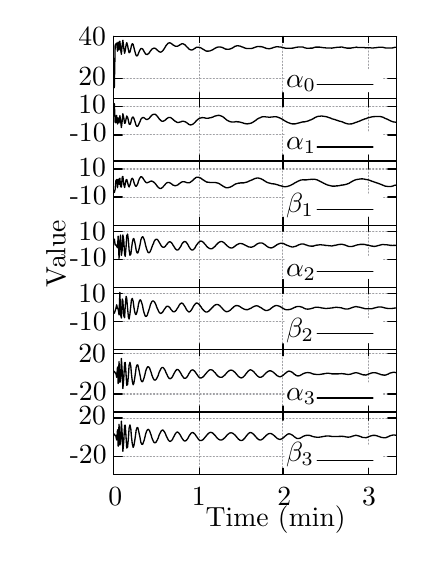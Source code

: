 
\definecolor{ca0a0a4}{RGB}{160,160,164}


\def \globalscale {1.0}
\begin{tikzpicture}[y=0.80pt, x=0.80pt, yscale=-0.9*\globalscale, xscale=0.96*\globalscale, inner sep=0pt, outer sep=0pt]
\begin{scope}[draw=black,line join=bevel,line cap=rect,even odd rule,line width=0.800pt]
  \begin{scope}[cm={{1.0,0.0,0.0,1.0,(0.0,0.0)}},draw=black,line join=bevel,line cap=rect,line width=0.800pt]
  \end{scope}
  \begin{scope}[cm={{1.008,0.0,0.0,1.008,(0.0,0.0)}},draw=black,line join=bevel,line cap=rect,line width=0.800pt]
  \end{scope}
  \begin{scope}[cm={{1.008,0.0,0.0,1.008,(0.0,0.0)}},draw=ca0a0a4,dash pattern=on 0.40pt off 0.80pt,line join=round,line cap=round,line width=0.400pt]
    \path[draw] (28.5,31.5) -- (108.5,31.5);



    \path[draw] (154.5,31.5) -- (160.5,31.5);



  \end{scope}
  \begin{scope}[cm={{1.008,0.0,0.0,1.008,(0.0,0.0)}},draw=black,line join=round,line cap=round,line width=0.480pt]
    \path[draw] (28.5,31.5) -- (32.5,31.5);



    \path[draw] (160.5,31.5) -- (156.5,31.5);



  \end{scope}
  \begin{scope}[cm={{1.008,0.0,0.0,1.008,(0.0,0.0)}},draw=black,line join=bevel,line cap=rect,line width=0.800pt]
  \end{scope}
  \begin{scope}[cm={{1.008,0.0,0.0,1.008,(12.092,35.269)}},draw=black,line join=bevel,line cap=rect,line width=0.800pt]
  \end{scope}
  \begin{scope}[cm={{1.008,0.0,0.0,1.008,(12.092,35.269)}},draw=black,line join=bevel,line cap=rect,line width=0.800pt]
  \end{scope}
  \begin{scope}[cm={{1.008,0.0,0.0,1.008,(12.092,35.269)}},draw=black,line join=bevel,line cap=rect,line width=0.800pt]
  \end{scope}
  \begin{scope}[cm={{1.008,0.0,0.0,1.008,(12.092,35.269)}},draw=black,line join=bevel,line cap=rect,line width=0.800pt]
  \end{scope}
  \begin{scope}[cm={{1.008,0.0,0.0,1.008,(12.092,35.269)}},draw=black,line join=bevel,line cap=rect,line width=0.800pt]
  \end{scope}
  \begin{scope}[cm={{1.008,0.0,0.0,1.008,(12.092,35.269)}},draw=black,line join=bevel,line cap=rect,line width=0.800pt]
    \path[fill=black] (0.0,0.0) node[above right] () {20};



  \end{scope}
  \begin{scope}[cm={{1.008,0.0,0.0,1.008,(12.092,35.269)}},draw=black,line join=bevel,line cap=rect,line width=0.800pt]
  \end{scope}
  \begin{scope}[cm={{1.008,0.0,0.0,1.008,(0.0,0.0)}},draw=black,line join=bevel,line cap=rect,line width=0.800pt]
  \end{scope}
  \begin{scope}[cm={{1.008,0.0,0.0,1.008,(0.0,0.0)}},draw=ca0a0a4,dash pattern=on 0.40pt off 0.80pt,line join=round,line cap=round,line width=0.400pt]
    \path[draw] (28.5,10.5) -- (160.5,10.5);



  \end{scope}
  \begin{scope}[cm={{1.008,0.0,0.0,1.008,(0.0,0.0)}},draw=black,line join=round,line cap=round,line width=0.480pt]
    \path[draw] (28.5,10.5) -- (32.5,10.5);



    \path[draw] (160.5,10.5) -- (156.5,10.5);



  \end{scope}
  \begin{scope}[cm={{1.008,0.0,0.0,1.008,(0.0,0.0)}},draw=black,line join=bevel,line cap=rect,line width=0.800pt]
  \end{scope}
  \begin{scope}[cm={{1.008,0.0,0.0,1.008,(12.092,15.115)}},draw=black,line join=bevel,line cap=rect,line width=0.800pt]
  \end{scope}
  \begin{scope}[cm={{1.008,0.0,0.0,1.008,(12.092,15.115)}},draw=black,line join=bevel,line cap=rect,line width=0.800pt]
  \end{scope}
  \begin{scope}[cm={{1.008,0.0,0.0,1.008,(12.092,15.115)}},draw=black,line join=bevel,line cap=rect,line width=0.800pt]
  \end{scope}
  \begin{scope}[cm={{1.008,0.0,0.0,1.008,(12.092,15.115)}},draw=black,line join=bevel,line cap=rect,line width=0.800pt]
  \end{scope}
  \begin{scope}[cm={{1.008,0.0,0.0,1.008,(12.092,15.115)}},draw=black,line join=bevel,line cap=rect,line width=0.800pt]
  \end{scope}
  \begin{scope}[cm={{1.008,0.0,0.0,1.008,(12.092,15.115)}},draw=black,line join=bevel,line cap=rect,line width=0.800pt]
    \path[fill=black] (0.0,0.0) node[above right] () {40};



  \end{scope}
  \begin{scope}[cm={{1.008,0.0,0.0,1.008,(12.092,15.115)}},draw=black,line join=bevel,line cap=rect,line width=0.800pt]
  \end{scope}
  \begin{scope}[cm={{1.008,0.0,0.0,1.008,(0.0,0.0)}},draw=black,line join=bevel,line cap=rect,line width=0.800pt]
  \end{scope}
  \begin{scope}[cm={{1.008,0.0,0.0,1.008,(0.0,0.0)}},draw=ca0a0a4,dash pattern=on 0.40pt off 0.80pt,line join=round,line cap=round,line width=0.400pt]
    \path[draw] (28.5,41.5) -- (28.5,10.5);



  \end{scope}
  \begin{scope}[cm={{1.008,0.0,0.0,1.008,(0.0,0.0)}},draw=black,line join=round,line cap=round,line width=0.480pt]
    \path[draw] (28.5,41.5) -- (28.5,38.5);



    \path[draw] (28.5,10.5) -- (28.5,13.5);



  \end{scope}
  \begin{scope}[cm={{1.008,0.0,0.0,1.008,(0.0,0.0)}},draw=black,line join=bevel,line cap=rect,line width=0.800pt]
  \end{scope}
  \begin{scope}[cm={{1.008,0.0,0.0,1.008,(29.223,58.446)}},draw=black,line join=bevel,line cap=rect,line width=0.800pt]
  \end{scope}
  \begin{scope}[cm={{1.008,0.0,0.0,1.008,(29.223,58.446)}},draw=black,line join=bevel,line cap=rect,line width=0.800pt]
  \end{scope}
  \begin{scope}[cm={{1.008,0.0,0.0,1.008,(29.223,58.446)}},draw=black,line join=bevel,line cap=rect,line width=0.800pt]
  \end{scope}
  \begin{scope}[cm={{1.008,0.0,0.0,1.008,(29.223,58.446)}},draw=black,line join=bevel,line cap=rect,line width=0.800pt]
  \end{scope}
  \begin{scope}[cm={{1.008,0.0,0.0,1.008,(29.223,58.446)}},draw=black,line join=bevel,line cap=rect,line width=0.800pt]
  \end{scope}
  \begin{scope}[cm={{1.008,0.0,0.0,1.008,(29.223,58.446)}},draw=black,line join=bevel,line cap=rect,line width=0.800pt]
  \end{scope}
  \begin{scope}[cm={{1.008,0.0,0.0,1.008,(0.0,0.0)}},draw=black,line join=bevel,line cap=rect,line width=0.800pt]
  \end{scope}
  \begin{scope}[cm={{1.008,0.0,0.0,1.008,(0.0,0.0)}},draw=ca0a0a4,dash pattern=on 0.40pt off 0.80pt,line join=round,line cap=round,line width=0.400pt]
    \path[draw] (68.5,41.5) -- (68.5,10.5);



  \end{scope}
  \begin{scope}[cm={{1.008,0.0,0.0,1.008,(0.0,0.0)}},draw=black,line join=round,line cap=round,line width=0.480pt]
    \path[draw] (68.5,41.5) -- (68.5,38.5);



    \path[draw] (68.5,10.5) -- (68.5,13.5);



  \end{scope}
  \begin{scope}[cm={{1.008,0.0,0.0,1.008,(0.0,0.0)}},draw=black,line join=bevel,line cap=rect,line width=0.800pt]
  \end{scope}
  \begin{scope}[cm={{1.008,0.0,0.0,1.008,(68.523,58.446)}},draw=black,line join=bevel,line cap=rect,line width=0.800pt]
  \end{scope}
  \begin{scope}[cm={{1.008,0.0,0.0,1.008,(68.523,58.446)}},draw=black,line join=bevel,line cap=rect,line width=0.800pt]
  \end{scope}
  \begin{scope}[cm={{1.008,0.0,0.0,1.008,(68.523,58.446)}},draw=black,line join=bevel,line cap=rect,line width=0.800pt]
  \end{scope}
  \begin{scope}[cm={{1.008,0.0,0.0,1.008,(68.523,58.446)}},draw=black,line join=bevel,line cap=rect,line width=0.800pt]
  \end{scope}
  \begin{scope}[cm={{1.008,0.0,0.0,1.008,(68.523,58.446)}},draw=black,line join=bevel,line cap=rect,line width=0.800pt]
  \end{scope}
  \begin{scope}[cm={{1.008,0.0,0.0,1.008,(68.523,58.446)}},draw=black,line join=bevel,line cap=rect,line width=0.800pt]
  \end{scope}
  \begin{scope}[cm={{1.008,0.0,0.0,1.008,(0.0,0.0)}},draw=black,line join=bevel,line cap=rect,line width=0.800pt]
  \end{scope}
  \begin{scope}[cm={{1.008,0.0,0.0,1.008,(0.0,0.0)}},draw=ca0a0a4,dash pattern=on 0.40pt off 0.80pt,line join=round,line cap=round,line width=0.400pt]
    \path[draw] (107.5,41.5) -- (107.5,10.5);



  \end{scope}
  \begin{scope}[cm={{1.008,0.0,0.0,1.008,(0.0,0.0)}},draw=black,line join=round,line cap=round,line width=0.480pt]
    \path[draw] (107.5,41.5) -- (107.5,38.5);



    \path[draw] (107.5,10.5) -- (107.5,13.5);



  \end{scope}
  \begin{scope}[cm={{1.008,0.0,0.0,1.008,(0.0,0.0)}},draw=black,line join=bevel,line cap=rect,line width=0.800pt]
  \end{scope}
  \begin{scope}[cm={{1.008,0.0,0.0,1.008,(108.831,58.446)}},draw=black,line join=bevel,line cap=rect,line width=0.800pt]
  \end{scope}
  \begin{scope}[cm={{1.008,0.0,0.0,1.008,(108.831,58.446)}},draw=black,line join=bevel,line cap=rect,line width=0.800pt]
  \end{scope}
  \begin{scope}[cm={{1.008,0.0,0.0,1.008,(108.831,58.446)}},draw=black,line join=bevel,line cap=rect,line width=0.800pt]
  \end{scope}
  \begin{scope}[cm={{1.008,0.0,0.0,1.008,(108.831,58.446)}},draw=black,line join=bevel,line cap=rect,line width=0.800pt]
  \end{scope}
  \begin{scope}[cm={{1.008,0.0,0.0,1.008,(108.831,58.446)}},draw=black,line join=bevel,line cap=rect,line width=0.800pt]
  \end{scope}
  \begin{scope}[cm={{1.008,0.0,0.0,1.008,(108.831,58.446)}},draw=black,line join=bevel,line cap=rect,line width=0.800pt]
  \end{scope}
  \begin{scope}[cm={{1.008,0.0,0.0,1.008,(0.0,0.0)}},draw=black,line join=bevel,line cap=rect,line width=0.800pt]
  \end{scope}
  \begin{scope}[cm={{1.008,0.0,0.0,1.008,(0.0,0.0)}},draw=ca0a0a4,dash pattern=on 0.40pt off 0.80pt,line join=round,line cap=round,line width=0.400pt]
    \path[draw] (147.5,26.5) -- (147.5,10.5);



  \end{scope}
  \begin{scope}[cm={{1.008,0.0,0.0,1.008,(0.0,0.0)}},draw=black,line join=round,line cap=round,line width=0.480pt]
    \path[draw] (147.5,41.5) -- (147.5,38.5);



    \path[draw] (147.5,10.5) -- (147.5,13.5);



  \end{scope}
  \begin{scope}[cm={{1.008,0.0,0.0,1.008,(0.0,0.0)}},draw=black,line join=bevel,line cap=rect,line width=0.800pt]
  \end{scope}
  \begin{scope}[cm={{1.008,0.0,0.0,1.008,(148.131,58.446)}},draw=black,line join=bevel,line cap=rect,line width=0.800pt]
  \end{scope}
  \begin{scope}[cm={{1.008,0.0,0.0,1.008,(148.131,58.446)}},draw=black,line join=bevel,line cap=rect,line width=0.800pt]
  \end{scope}
  \begin{scope}[cm={{1.008,0.0,0.0,1.008,(148.131,58.446)}},draw=black,line join=bevel,line cap=rect,line width=0.800pt]
  \end{scope}
  \begin{scope}[cm={{1.008,0.0,0.0,1.008,(148.131,58.446)}},draw=black,line join=bevel,line cap=rect,line width=0.800pt]
  \end{scope}
  \begin{scope}[cm={{1.008,0.0,0.0,1.008,(148.131,58.446)}},draw=black,line join=bevel,line cap=rect,line width=0.800pt]
  \end{scope}
  \begin{scope}[cm={{1.008,0.0,0.0,1.008,(148.131,58.446)}},draw=black,line join=bevel,line cap=rect,line width=0.800pt]
  \end{scope}
  \begin{scope}[cm={{1.008,0.0,0.0,1.008,(0.0,0.0)}},draw=black,line join=bevel,line cap=rect,line width=0.800pt]
  \end{scope}
  \begin{scope}[cm={{1.008,0.0,0.0,1.008,(0.0,0.0)}},draw=black,line join=round,line cap=round,line width=0.480pt]
    \path[draw] (28.5,10.5) -- (28.5,41.5) -- (160.5,41.5) -- (160.5,10.5) -- (28.5,10.5);



  \end{scope}
  \begin{scope}[cm={{1.008,0.0,0.0,1.008,(0.0,0.0)}},draw=black,line join=bevel,line cap=rect,line width=0.800pt]
  \end{scope}
  \begin{scope}[cm={{0.0,-1.008,1.008,0.0,(7.054,136.542)}},draw=black,line join=bevel,line cap=rect,line width=0.800pt]
  \end{scope}
  \begin{scope}[cm={{0.0,-1.008,1.008,0.0,(7.054,136.542)}},draw=black,line join=bevel,line cap=rect,line width=0.800pt]
  \end{scope}
  \begin{scope}[cm={{0.0,-1.008,1.008,0.0,(7.054,136.542)}},draw=black,line join=bevel,line cap=rect,line width=0.800pt]
  \end{scope}
  \begin{scope}[cm={{0.0,-1.008,1.008,0.0,(7.054,136.542)}},draw=black,line join=bevel,line cap=rect,line width=0.800pt]
  \end{scope}
  \begin{scope}[cm={{0.0,-1.008,1.008,0.0,(7.054,136.542)}},draw=black,line join=bevel,line cap=rect,line width=0.800pt]
  \end{scope}
  \begin{scope}[cm={{0.0,-1.008,1.008,0.0,(-3.054,136.542)}},draw=black,line join=bevel,line cap=rect,line width=0.800pt]
    \path[fill=black] (0.0,0.0) node[above right] () {\rotatebox{90}{Value}};



  \end{scope}
  \begin{scope}[cm={{0.0,-1.008,1.008,0.0,(7.054,136.542)}},draw=black,line join=bevel,line cap=rect,line width=0.800pt]
  \end{scope}
  \begin{scope}[cm={{1.008,0.0,0.0,1.008,(107.823,38.292)}},draw=black,line join=bevel,line cap=rect,line width=0.800pt]
  \end{scope}
  \begin{scope}[cm={{1.008,0.0,0.0,1.008,(107.823,38.292)}},draw=black,line join=bevel,line cap=rect,line width=0.800pt]
  \end{scope}
  \begin{scope}[cm={{1.008,0.0,0.0,1.008,(107.823,38.292)}},draw=black,line join=bevel,line cap=rect,line width=0.800pt]
  \end{scope}
  \begin{scope}[cm={{1.008,0.0,0.0,1.008,(107.823,38.292)}},draw=black,line join=bevel,line cap=rect,line width=0.800pt]
  \end{scope}
  \begin{scope}[cm={{1.008,0.0,0.0,1.008,(107.823,38.292)}},draw=black,line join=bevel,line cap=rect,line width=0.800pt]
  \end{scope}
  \begin{scope}[cm={{1.008,0.0,0.0,1.008,(109.823,38.292)}},draw=black,line join=bevel,line cap=rect,line width=0.800pt]
    \path[fill=black] (0.0,0.0) node[above right] () {$\alpha_0$};



  \end{scope}
  \begin{scope}[cm={{1.008,0.0,0.0,1.008,(107.823,38.292)}},draw=black,line join=bevel,line cap=rect,line width=0.800pt]
  \end{scope}
  \begin{scope}[cm={{1.008,0.0,0.0,1.008,(0.0,0.0)}},draw=black,line join=bevel,line cap=rect,line width=0.800pt]
  \end{scope}
  \begin{scope}[cm={{1.008,0.0,0.0,1.008,(0.0,0.0)}},draw=black,line join=round,line cap=round,line width=0.480pt]
    \path[draw,even odd rule] (123.5,34.5) -- (149.5,34.5);



  \end{scope}
  \begin{scope}[cm={{1.008,0.0,0.0,1.008,(0.0,0.0)}},draw=black,line join=bevel,line cap=rect,line width=0.800pt]
  \end{scope}
  \begin{scope}[cm={{1.008,0.0,0.0,1.008,(0.0,0.0)}},draw=black,line join=bevel,line cap=rect,line width=0.800pt]
  \end{scope}
  \begin{scope}[cm={{1.008,0.0,0.0,1.008,(0.0,0.0)}},draw=black,line join=bevel,line cap=rect,line width=0.800pt]
  \end{scope}
  \begin{scope}[cm={{1.008,0.0,0.0,1.008,(0.0,0.0)}},draw=black,line join=bevel,line cap=rect,line width=0.800pt]
  \end{scope}
  \begin{scope}[cm={{1.008,0.0,0.0,1.008,(0.0,0.0)}},draw=black,line join=round,line cap=round,line width=0.480pt]
    \path[draw] (28.8,36.0) -- (28.8,36.0) -- (29.2,14.8) -- (29.5,14.3) -- (29.9,13.8) -- (30.3,17.8) -- (30.6,13.3) -- (31.0,17.2) -- (31.4,12.8) -- (31.7,16.6) -- (32.1,19.4) -- (32.5,14.3) -- (32.8,12.4) -- (33.2,16.1) -- (33.6,18.9) -- (33.9,17.6) -- (34.3,14.7) -- (34.6,13.6) -- (35.0,15.0) -- (35.4,17.3) -- (35.7,18.6) -- (36.1,18.2) -- (36.5,16.6) -- (36.8,15.0) -- (37.2,14.1) -- (37.6,14.5) -- (37.9,15.8) -- (38.3,17.5) -- (38.7,19.1) -- (39.0,20.0) -- (39.4,20.2) -- (39.8,19.7) -- (40.1,18.8) -- (40.5,17.8) -- (40.9,17.0) -- (41.2,16.5) -- (41.6,16.5) -- (42.0,16.7) -- (42.3,17.2) -- (42.7,18.0) -- (43.1,18.7) -- (43.4,19.2) -- (43.8,19.4) -- (44.2,19.5) -- (44.5,19.2) -- (44.9,18.9) -- (45.3,18.3) -- (45.6,17.8) -- (46.0,17.3) -- (46.3,16.8) -- (46.7,16.6) -- (47.1,16.4) -- (47.4,16.3) -- (47.8,16.4) -- (48.2,16.6) -- (48.5,17.0) -- (48.9,17.3) -- (49.3,17.7) -- (49.6,18.0) -- (50.0,18.2) -- (50.4,18.3) -- (50.7,18.2) -- (51.1,17.9) -- (51.5,17.5) -- (51.8,17.0) -- (52.2,16.4) -- (52.6,15.7) -- (52.9,15.1) -- (53.3,14.6) -- (53.7,14.1) -- (54.0,13.8) -- (54.4,13.7) -- (54.8,13.7) -- (55.1,13.8) -- (55.5,14.1) -- (55.9,14.4) -- (56.2,14.7) -- (56.6,14.9) -- (57.0,15.2) -- (57.3,15.3) -- (57.7,15.4) -- (58.0,15.4) -- (58.4,15.3) -- (58.8,15.1) -- (59.1,14.9) -- (59.5,14.6) -- (59.9,14.4) -- (60.2,14.2) -- (60.6,14.1) -- (61.0,14.2) -- (61.3,14.4) -- (61.7,14.6) -- (62.1,15.0) -- (62.4,15.4) -- (62.8,15.8) -- (63.2,16.2) -- (63.5,16.6) -- (63.9,16.9) -- (64.3,17.1) -- (64.6,17.2) -- (65.0,17.2) -- (65.4,17.1) -- (65.7,16.9) -- (66.1,16.6) -- (66.5,16.4) -- (66.8,16.1) -- (67.2,15.9) -- (67.6,15.9) -- (67.9,15.9) -- (68.3,15.9) -- (68.7,16.0) -- (69.0,16.1) -- (69.4,16.3) -- (69.7,16.5) -- (70.1,16.8) -- (70.5,17.0) -- (70.8,17.2) -- (71.2,17.5) -- (71.6,17.7) -- (71.9,17.8) -- (72.3,17.8) -- (72.7,17.8) -- (73.0,17.7) -- (73.4,17.7) -- (73.8,17.5) -- (74.1,17.4) -- (74.5,17.2) -- (74.9,17.0) -- (75.2,16.8) -- (75.6,16.5) -- (76.0,16.3) -- (76.3,16.1) -- (76.7,15.9) -- (77.1,15.8) -- (77.4,15.7) -- (77.8,15.7) -- (78.2,15.7) -- (78.5,15.8) -- (78.9,15.9) -- (79.3,16.0) -- (79.6,16.2) -- (80.0,16.4) -- (80.4,16.6) -- (80.7,16.8) -- (81.1,16.8) -- (81.4,16.9) -- (81.8,16.9) -- (82.2,16.9) -- (82.5,16.8) -- (82.9,16.7) -- (83.3,16.5) -- (83.6,16.4) -- (84.0,16.2) -- (84.4,15.9) -- (84.7,15.7) -- (85.1,15.4) -- (85.5,15.3) -- (85.8,15.2) -- (86.2,15.1) -- (86.6,15.1) -- (86.9,15.2) -- (87.3,15.2) -- (87.7,15.4) -- (88.0,15.5) -- (88.4,15.7) -- (88.8,15.8) -- (89.1,16.0) -- (89.5,16.1) -- (89.9,16.3) -- (90.2,16.4) -- (90.6,16.5) -- (91.0,16.5) -- (91.3,16.5) -- (91.7,16.5) -- (92.1,16.5) -- (92.4,16.5) -- (92.8,16.5) -- (93.1,16.4) -- (93.5,16.3) -- (93.9,16.1) -- (94.2,16.0) -- (94.6,15.8) -- (95.0,15.7) -- (95.3,15.6) -- (95.7,15.5) -- (96.1,15.5) -- (96.4,15.5) -- (96.8,15.6) -- (97.2,15.5) -- (97.5,15.6) -- (97.9,15.7) -- (98.3,15.8) -- (98.6,16.0) -- (99.0,16.1) -- (99.4,16.3) -- (99.7,16.4) -- (100.1,16.5) -- (100.5,16.5) -- (100.8,16.6) -- (101.2,16.6) -- (101.6,16.5) -- (101.9,16.4) -- (102.3,16.3) -- (102.7,16.2) -- (103.0,16.0) -- (103.4,15.9) -- (103.8,15.8) -- (104.1,15.7) -- (104.5,15.6) -- (104.8,15.6) -- (105.2,15.6) -- (105.6,15.7) -- (105.9,15.7) -- (106.3,15.7) -- (106.7,15.8) -- (107.0,15.9) -- (107.4,16.0) -- (107.8,16.1) -- (108.1,16.2) -- (108.5,16.3) -- (108.9,16.4) -- (109.2,16.4) -- (109.6,16.4) -- (110.0,16.4) -- (110.3,16.4) -- (110.7,16.4) -- (111.1,16.4) -- (111.4,16.4) -- (111.8,16.3) -- (112.2,16.3) -- (112.5,16.2) -- (112.9,16.1) -- (113.3,16.0) -- (113.6,15.9) -- (114.0,15.9) -- (114.4,15.8) -- (114.7,15.7) -- (115.1,15.7) -- (115.5,15.7) -- (115.8,15.7) -- (116.2,15.7) -- (116.5,15.7) -- (116.9,15.8) -- (117.3,16.0) -- (117.6,16.1) -- (118.0,16.2) -- (118.4,16.3) -- (118.7,16.4) -- (119.1,16.4) -- (119.5,16.4) -- (119.8,16.4) -- (120.2,16.3) -- (120.6,16.3) -- (120.9,16.3) -- (121.3,16.3) -- (121.7,16.1) -- (122.0,16.0) -- (122.4,15.9) -- (122.8,15.8) -- (123.1,15.8) -- (123.5,15.8) -- (123.9,15.8) -- (124.2,15.8) -- (124.6,15.8) -- (125.0,15.9) -- (125.3,15.9) -- (125.7,16.0) -- (126.1,16.0) -- (126.4,16.1) -- (126.8,16.1) -- (127.2,16.1) -- (127.5,16.2) -- (127.9,16.2) -- (128.2,16.2) -- (128.6,16.2) -- (129.0,16.2) -- (129.3,16.2) -- (129.7,16.2) -- (130.1,16.3) -- (130.4,16.3) -- (130.8,16.2) -- (131.2,16.1) -- (131.5,16.1) -- (131.9,16.0) -- (132.3,16.0) -- (132.6,15.9) -- (133.0,15.9) -- (133.4,15.9) -- (133.7,15.9) -- (134.1,15.8) -- (134.5,15.8) -- (134.8,15.7) -- (135.2,15.8) -- (135.6,15.9) -- (135.9,16.0) -- (136.3,16.1) -- (136.7,16.1) -- (137.0,16.2) -- (137.4,16.3) -- (137.8,16.3) -- (138.1,16.3) -- (138.5,16.3) -- (138.8,16.3) -- (139.2,16.3) -- (139.6,16.2) -- (139.9,16.1) -- (140.3,16.1) -- (140.7,16.0) -- (141.0,16.0) -- (141.4,15.9) -- (141.8,15.8) -- (142.1,15.9) -- (142.5,16.0) -- (142.9,16.0) -- (143.2,16.0) -- (143.6,16.0) -- (144.0,16.0) -- (144.3,16.0) -- (144.7,16.0) -- (145.1,16.0) -- (145.4,16.0) -- (145.8,16.1) -- (146.2,16.2) -- (146.5,16.1) -- (146.9,16.1) -- (147.3,16.1) -- (147.6,16.1) -- (148.0,16.1) -- (148.4,16.1) -- (148.7,16.2) -- (149.1,16.2) -- (149.5,16.2) -- (149.8,16.2) -- (150.2,16.1) -- (150.5,16.1) -- (150.9,16.1) -- (151.3,16.0) -- (151.6,16.0) -- (152.0,15.9) -- (152.4,15.9) -- (152.7,15.9) -- (153.1,15.9) -- (153.5,15.9) -- (153.8,15.9) -- (154.2,15.9) -- (154.6,16.0) -- (154.9,16.1) -- (155.3,16.2) -- (155.7,16.2) -- (156.0,16.2) -- (156.4,16.2) -- (156.8,16.2) -- (157.1,16.2) -- (157.5,16.2) -- (157.9,16.2) -- (158.2,16.2) -- (158.6,16.2) -- (159.0,16.1) -- (159.3,16.0) -- (159.7,15.9) -- (160.1,15.9) -- (160.1,15.9);



  \end{scope}
  \begin{scope}[cm={{1.008,0.0,0.0,1.008,(0.0,0.0)}},draw=black,line join=bevel,line cap=rect,line width=0.800pt]
  \end{scope}
  \begin{scope}[cm={{1.008,0.0,0.0,1.008,(0.0,0.0)}},draw=black,line join=bevel,line cap=rect,line width=0.800pt]
  \end{scope}
  \begin{scope}[cm={{1.008,0.0,0.0,1.008,(0.0,0.0)}},draw=black,line join=round,line cap=round,line width=0.480pt]
    \path[draw] (28.5,10.5) -- (28.5,41.5) -- (160.5,41.5) -- (160.5,10.5) -- (28.5,10.5);



  \end{scope}
  \begin{scope}[cm={{1.008,0.0,0.0,1.008,(0.0,0.0)}},draw=ca0a0a4,dash pattern=on 0.40pt off 0.80pt,line join=round,line cap=round,line width=0.400pt]
    \path[draw] (28.5,59.5) -- (108.5,59.5);



    \path[draw] (154.5,59.5) -- (160.5,59.5);



  \end{scope}
  \begin{scope}[cm={{1.008,0.0,0.0,1.008,(0.0,0.0)}},draw=black,line join=round,line cap=round,line width=0.480pt]
    \path[draw] (28.5,59.5) -- (32.5,59.5);



    \path[draw] (160.5,59.5) -- (156.5,59.5);



  \end{scope}
  \begin{scope}[cm={{1.008,0.0,0.0,1.008,(0.0,0.0)}},draw=black,line join=bevel,line cap=rect,line width=0.800pt]
  \end{scope}
  \begin{scope}[cm={{1.008,0.0,0.0,1.008,(8.062,63.485)}},draw=black,line join=bevel,line cap=rect,line width=0.800pt]
  \end{scope}
  \begin{scope}[cm={{1.008,0.0,0.0,1.008,(8.062,63.485)}},draw=black,line join=bevel,line cap=rect,line width=0.800pt]
  \end{scope}
  \begin{scope}[cm={{1.008,0.0,0.0,1.008,(8.062,63.485)}},draw=black,line join=bevel,line cap=rect,line width=0.800pt]
  \end{scope}
  \begin{scope}[cm={{1.008,0.0,0.0,1.008,(8.062,63.485)}},draw=black,line join=bevel,line cap=rect,line width=0.800pt]
  \end{scope}
  \begin{scope}[cm={{1.008,0.0,0.0,1.008,(8.062,63.485)}},draw=black,line join=bevel,line cap=rect,line width=0.800pt]
  \end{scope}
  \begin{scope}[cm={{1.008,0.0,0.0,1.008,(8.062,63.485)}},draw=black,line join=bevel,line cap=rect,line width=0.800pt]
    \path[fill=black] (0.0,0.0) node[above right] () {-10};



  \end{scope}
  \begin{scope}[cm={{1.008,0.0,0.0,1.008,(8.062,63.485)}},draw=black,line join=bevel,line cap=rect,line width=0.800pt]
  \end{scope}
  \begin{scope}[cm={{1.008,0.0,0.0,1.008,(0.0,0.0)}},draw=black,line join=bevel,line cap=rect,line width=0.800pt]
  \end{scope}
  \begin{scope}[cm={{1.008,0.0,0.0,1.008,(0.0,0.0)}},draw=ca0a0a4,dash pattern=on 0.40pt off 0.80pt,line join=round,line cap=round,line width=0.400pt]
    \path[draw] (28.5,45.5) -- (160.5,45.5);



  \end{scope}
  \begin{scope}[cm={{1.008,0.0,0.0,1.008,(0.0,0.0)}},draw=black,line join=round,line cap=round,line width=0.480pt]
    \path[draw] (28.5,45.5) -- (32.5,45.5);



    \path[draw] (160.5,45.5) -- (156.5,45.5);



  \end{scope}
  \begin{scope}[cm={{1.008,0.0,0.0,1.008,(0.0,0.0)}},draw=black,line join=bevel,line cap=rect,line width=0.800pt]
  \end{scope}
  \begin{scope}[cm={{1.008,0.0,0.0,1.008,(12.092,49.377)}},draw=black,line join=bevel,line cap=rect,line width=0.800pt]
  \end{scope}
  \begin{scope}[cm={{1.008,0.0,0.0,1.008,(12.092,49.377)}},draw=black,line join=bevel,line cap=rect,line width=0.800pt]
  \end{scope}
  \begin{scope}[cm={{1.008,0.0,0.0,1.008,(12.092,49.377)}},draw=black,line join=bevel,line cap=rect,line width=0.800pt]
  \end{scope}
  \begin{scope}[cm={{1.008,0.0,0.0,1.008,(12.092,49.377)}},draw=black,line join=bevel,line cap=rect,line width=0.800pt]
  \end{scope}
  \begin{scope}[cm={{1.008,0.0,0.0,1.008,(12.092,49.377)}},draw=black,line join=bevel,line cap=rect,line width=0.800pt]
  \end{scope}
  \begin{scope}[cm={{1.008,0.0,0.0,1.008,(12.092,49.377)}},draw=black,line join=bevel,line cap=rect,line width=0.800pt]
    \path[fill=black] (0.0,0.0) node[above right] () {10};



  \end{scope}
  \begin{scope}[cm={{1.008,0.0,0.0,1.008,(12.092,49.377)}},draw=black,line join=bevel,line cap=rect,line width=0.800pt]
  \end{scope}
  \begin{scope}[cm={{1.008,0.0,0.0,1.008,(0.0,0.0)}},draw=black,line join=bevel,line cap=rect,line width=0.800pt]
  \end{scope}
  \begin{scope}[cm={{1.008,0.0,0.0,1.008,(0.0,0.0)}},draw=ca0a0a4,dash pattern=on 0.40pt off 0.80pt,line join=round,line cap=round,line width=0.400pt]
    \path[draw] (28.5,72.5) -- (28.5,41.5);



  \end{scope}
  \begin{scope}[cm={{1.008,0.0,0.0,1.008,(0.0,0.0)}},draw=black,line join=round,line cap=round,line width=0.480pt]
    \path[draw] (28.5,72.5) -- (28.5,69.5);



    \path[draw] (28.5,41.5) -- (28.5,45.5);



  \end{scope}
  \begin{scope}[cm={{1.008,0.0,0.0,1.008,(0.0,0.0)}},draw=black,line join=bevel,line cap=rect,line width=0.800pt]
  \end{scope}
  \begin{scope}[cm={{1.008,0.0,0.0,1.008,(29.223,89.685)}},draw=black,line join=bevel,line cap=rect,line width=0.800pt]
  \end{scope}
  \begin{scope}[cm={{1.008,0.0,0.0,1.008,(29.223,89.685)}},draw=black,line join=bevel,line cap=rect,line width=0.800pt]
  \end{scope}
  \begin{scope}[cm={{1.008,0.0,0.0,1.008,(29.223,89.685)}},draw=black,line join=bevel,line cap=rect,line width=0.800pt]
  \end{scope}
  \begin{scope}[cm={{1.008,0.0,0.0,1.008,(29.223,89.685)}},draw=black,line join=bevel,line cap=rect,line width=0.800pt]
  \end{scope}
  \begin{scope}[cm={{1.008,0.0,0.0,1.008,(29.223,89.685)}},draw=black,line join=bevel,line cap=rect,line width=0.800pt]
  \end{scope}
  \begin{scope}[cm={{1.008,0.0,0.0,1.008,(29.223,89.685)}},draw=black,line join=bevel,line cap=rect,line width=0.800pt]
  \end{scope}
  \begin{scope}[cm={{1.008,0.0,0.0,1.008,(0.0,0.0)}},draw=black,line join=bevel,line cap=rect,line width=0.800pt]
  \end{scope}
  \begin{scope}[cm={{1.008,0.0,0.0,1.008,(0.0,0.0)}},draw=ca0a0a4,dash pattern=on 0.40pt off 0.80pt,line join=round,line cap=round,line width=0.400pt]
    \path[draw] (68.5,72.5) -- (68.5,41.5);



  \end{scope}
  \begin{scope}[cm={{1.008,0.0,0.0,1.008,(0.0,0.0)}},draw=black,line join=round,line cap=round,line width=0.480pt]
    \path[draw] (68.5,72.5) -- (68.5,69.5);



    \path[draw] (68.5,41.5) -- (68.5,45.5);



  \end{scope}
  \begin{scope}[cm={{1.008,0.0,0.0,1.008,(0.0,0.0)}},draw=black,line join=bevel,line cap=rect,line width=0.800pt]
  \end{scope}
  \begin{scope}[cm={{1.008,0.0,0.0,1.008,(68.523,89.685)}},draw=black,line join=bevel,line cap=rect,line width=0.800pt]
  \end{scope}
  \begin{scope}[cm={{1.008,0.0,0.0,1.008,(68.523,89.685)}},draw=black,line join=bevel,line cap=rect,line width=0.800pt]
  \end{scope}
  \begin{scope}[cm={{1.008,0.0,0.0,1.008,(68.523,89.685)}},draw=black,line join=bevel,line cap=rect,line width=0.800pt]
  \end{scope}
  \begin{scope}[cm={{1.008,0.0,0.0,1.008,(68.523,89.685)}},draw=black,line join=bevel,line cap=rect,line width=0.800pt]
  \end{scope}
  \begin{scope}[cm={{1.008,0.0,0.0,1.008,(68.523,89.685)}},draw=black,line join=bevel,line cap=rect,line width=0.800pt]
  \end{scope}
  \begin{scope}[cm={{1.008,0.0,0.0,1.008,(68.523,89.685)}},draw=black,line join=bevel,line cap=rect,line width=0.800pt]
  \end{scope}
  \begin{scope}[cm={{1.008,0.0,0.0,1.008,(0.0,0.0)}},draw=black,line join=bevel,line cap=rect,line width=0.800pt]
  \end{scope}
  \begin{scope}[cm={{1.008,0.0,0.0,1.008,(0.0,0.0)}},draw=ca0a0a4,dash pattern=on 0.40pt off 0.80pt,line join=round,line cap=round,line width=0.400pt]
    \path[draw] (107.5,72.5) -- (107.5,41.5);



  \end{scope}
  \begin{scope}[cm={{1.008,0.0,0.0,1.008,(0.0,0.0)}},draw=black,line join=round,line cap=round,line width=0.480pt]
    \path[draw] (107.5,72.5) -- (107.5,69.5);



    \path[draw] (107.5,41.5) -- (107.5,45.5);



  \end{scope}
  \begin{scope}[cm={{1.008,0.0,0.0,1.008,(0.0,0.0)}},draw=black,line join=bevel,line cap=rect,line width=0.800pt]
  \end{scope}
  \begin{scope}[cm={{1.008,0.0,0.0,1.008,(108.831,89.685)}},draw=black,line join=bevel,line cap=rect,line width=0.800pt]
  \end{scope}
  \begin{scope}[cm={{1.008,0.0,0.0,1.008,(108.831,89.685)}},draw=black,line join=bevel,line cap=rect,line width=0.800pt]
  \end{scope}
  \begin{scope}[cm={{1.008,0.0,0.0,1.008,(108.831,89.685)}},draw=black,line join=bevel,line cap=rect,line width=0.800pt]
  \end{scope}
  \begin{scope}[cm={{1.008,0.0,0.0,1.008,(108.831,89.685)}},draw=black,line join=bevel,line cap=rect,line width=0.800pt]
  \end{scope}
  \begin{scope}[cm={{1.008,0.0,0.0,1.008,(108.831,89.685)}},draw=black,line join=bevel,line cap=rect,line width=0.800pt]
  \end{scope}
  \begin{scope}[cm={{1.008,0.0,0.0,1.008,(108.831,89.685)}},draw=black,line join=bevel,line cap=rect,line width=0.800pt]
  \end{scope}
  \begin{scope}[cm={{1.008,0.0,0.0,1.008,(0.0,0.0)}},draw=black,line join=bevel,line cap=rect,line width=0.800pt]
  \end{scope}
  \begin{scope}[cm={{1.008,0.0,0.0,1.008,(0.0,0.0)}},draw=ca0a0a4,dash pattern=on 0.40pt off 0.80pt,line join=round,line cap=round,line width=0.400pt]
    \path[draw] (147.5,57.5) -- (147.5,41.5);



  \end{scope}
  \begin{scope}[cm={{1.008,0.0,0.0,1.008,(0.0,0.0)}},draw=black,line join=round,line cap=round,line width=0.480pt]
    \path[draw] (147.5,72.5) -- (147.5,69.5);



    \path[draw] (147.5,41.5) -- (147.5,45.5);



  \end{scope}
  \begin{scope}[cm={{1.008,0.0,0.0,1.008,(0.0,0.0)}},draw=black,line join=bevel,line cap=rect,line width=0.800pt]
  \end{scope}
  \begin{scope}[cm={{1.008,0.0,0.0,1.008,(148.131,89.685)}},draw=black,line join=bevel,line cap=rect,line width=0.800pt]
  \end{scope}
  \begin{scope}[cm={{1.008,0.0,0.0,1.008,(148.131,89.685)}},draw=black,line join=bevel,line cap=rect,line width=0.800pt]
  \end{scope}
  \begin{scope}[cm={{1.008,0.0,0.0,1.008,(148.131,89.685)}},draw=black,line join=bevel,line cap=rect,line width=0.800pt]
  \end{scope}
  \begin{scope}[cm={{1.008,0.0,0.0,1.008,(148.131,89.685)}},draw=black,line join=bevel,line cap=rect,line width=0.800pt]
  \end{scope}
  \begin{scope}[cm={{1.008,0.0,0.0,1.008,(148.131,89.685)}},draw=black,line join=bevel,line cap=rect,line width=0.800pt]
  \end{scope}
  \begin{scope}[cm={{1.008,0.0,0.0,1.008,(148.131,89.685)}},draw=black,line join=bevel,line cap=rect,line width=0.800pt]
  \end{scope}
  \begin{scope}[cm={{1.008,0.0,0.0,1.008,(0.0,0.0)}},draw=black,line join=bevel,line cap=rect,line width=0.800pt]
  \end{scope}
  \begin{scope}[cm={{1.008,0.0,0.0,1.008,(0.0,0.0)}},draw=black,line join=round,line cap=round,line width=0.480pt]
    \path[draw] (28.5,41.5) -- (28.5,72.5) -- (160.5,72.5) -- (160.5,41.5) -- (28.5,41.5);



  \end{scope}
  \begin{scope}[cm={{1.008,0.0,0.0,1.008,(0.0,0.0)}},draw=black,line join=bevel,line cap=rect,line width=0.800pt]
  \end{scope}
  \begin{scope}[cm={{1.008,0.0,0.0,1.008,(108.831,69.531)}},draw=black,line join=bevel,line cap=rect,line width=0.800pt]
  \end{scope}
  \begin{scope}[cm={{1.008,0.0,0.0,1.008,(108.831,69.531)}},draw=black,line join=bevel,line cap=rect,line width=0.800pt]
  \end{scope}
  \begin{scope}[cm={{1.008,0.0,0.0,1.008,(108.831,69.531)}},draw=black,line join=bevel,line cap=rect,line width=0.800pt]
  \end{scope}
  \begin{scope}[cm={{1.008,0.0,0.0,1.008,(108.831,69.531)}},draw=black,line join=bevel,line cap=rect,line width=0.800pt]
  \end{scope}
  \begin{scope}[cm={{1.008,0.0,0.0,1.008,(108.831,69.531)}},draw=black,line join=bevel,line cap=rect,line width=0.800pt]
  \end{scope}
  \begin{scope}[cm={{1.008,0.0,0.0,1.008,(109.831,69.531)}},draw=black,line join=bevel,line cap=rect,line width=0.800pt]
    \path[fill=black] (0.0,0.0) node[above right] () {$\alpha_1$};



  \end{scope}
  \begin{scope}[cm={{1.008,0.0,0.0,1.008,(108.831,69.531)}},draw=black,line join=bevel,line cap=rect,line width=0.800pt]
  \end{scope}
  \begin{scope}[cm={{1.008,0.0,0.0,1.008,(0.0,0.0)}},draw=black,line join=bevel,line cap=rect,line width=0.800pt]
  \end{scope}
  \begin{scope}[cm={{1.008,0.0,0.0,1.008,(0.0,0.0)}},draw=black,line join=round,line cap=round,line width=0.480pt]
    \path[draw,even odd rule] (123.5,65.5) -- (149.5,65.5);



  \end{scope}
  \begin{scope}[cm={{1.008,0.0,0.0,1.008,(0.0,0.0)}},draw=black,line join=bevel,line cap=rect,line width=0.800pt]
  \end{scope}
  \begin{scope}[cm={{1.008,0.0,0.0,1.008,(0.0,0.0)}},draw=black,line join=bevel,line cap=rect,line width=0.800pt]
  \end{scope}
  \begin{scope}[cm={{1.008,0.0,0.0,1.008,(0.0,0.0)}},draw=black,line join=bevel,line cap=rect,line width=0.800pt]
  \end{scope}
  \begin{scope}[cm={{1.008,0.0,0.0,1.008,(0.0,0.0)}},draw=black,line join=bevel,line cap=rect,line width=0.800pt]
  \end{scope}
  \begin{scope}[cm={{1.008,0.0,0.0,1.008,(0.0,0.0)}},draw=black,line join=round,line cap=round,line width=0.480pt]
    \path[draw] (28.8,43.9) -- (28.8,43.9) -- (29.2,53.2) -- (29.5,53.5) -- (29.9,49.8) -- (30.3,54.1) -- (30.6,51.1) -- (31.0,53.5) -- (31.4,49.9) -- (31.7,52.0) -- (32.1,55.8) -- (32.5,52.3) -- (32.8,49.0) -- (33.2,50.9) -- (33.6,53.7) -- (33.9,53.6) -- (34.3,51.5) -- (34.6,50.1) -- (35.0,50.7) -- (35.4,52.5) -- (35.7,54.1) -- (36.1,54.3) -- (36.5,53.4) -- (36.8,51.9) -- (37.2,50.8) -- (37.6,50.6) -- (37.9,51.2) -- (38.3,52.4) -- (38.7,53.8) -- (39.0,54.8) -- (39.4,55.3) -- (39.8,55.1) -- (40.1,54.5) -- (40.5,53.5) -- (40.9,52.6) -- (41.2,51.7) -- (41.6,51.2) -- (42.0,50.9) -- (42.3,50.8) -- (42.7,51.0) -- (43.1,51.3) -- (43.4,51.6) -- (43.8,51.8) -- (44.2,51.8) -- (44.5,51.6) -- (44.9,51.4) -- (45.3,51.0) -- (45.6,50.5) -- (46.0,50.1) -- (46.3,49.7) -- (46.7,49.4) -- (47.1,49.3) -- (47.4,49.2) -- (47.8,49.2) -- (48.2,49.5) -- (48.5,49.8) -- (48.9,50.3) -- (49.3,50.8) -- (49.6,51.3) -- (50.0,51.8) -- (50.4,52.2) -- (50.7,52.5) -- (51.1,52.7) -- (51.5,52.7) -- (51.8,52.6) -- (52.2,52.4) -- (52.6,52.1) -- (52.9,51.8) -- (53.3,51.4) -- (53.7,51.1) -- (54.0,50.9) -- (54.4,50.8) -- (54.8,50.8) -- (55.1,50.9) -- (55.5,51.2) -- (55.9,51.5) -- (56.2,51.8) -- (56.6,52.2) -- (57.0,52.5) -- (57.3,52.8) -- (57.7,53.0) -- (58.0,53.2) -- (58.4,53.3) -- (58.8,53.3) -- (59.1,53.2) -- (59.5,53.1) -- (59.9,53.0) -- (60.2,52.8) -- (60.6,52.7) -- (61.0,52.7) -- (61.3,52.8) -- (61.7,52.9) -- (62.1,53.1) -- (62.4,53.3) -- (62.8,53.6) -- (63.2,53.9) -- (63.5,54.2) -- (63.9,54.4) -- (64.3,54.5) -- (64.6,54.5) -- (65.0,54.4) -- (65.4,54.2) -- (65.7,54.0) -- (66.1,53.6) -- (66.5,53.2) -- (66.8,52.8) -- (67.2,52.3) -- (67.6,52.0) -- (67.9,51.7) -- (68.3,51.4) -- (68.7,51.2) -- (69.0,51.1) -- (69.4,51.0) -- (69.7,50.9) -- (70.1,50.9) -- (70.5,51.0) -- (70.8,51.0) -- (71.2,51.1) -- (71.6,51.2) -- (71.9,51.2) -- (72.3,51.2) -- (72.7,51.2) -- (73.0,51.1) -- (73.4,51.0) -- (73.8,51.0) -- (74.1,50.8) -- (74.5,50.7) -- (74.9,50.6) -- (75.2,50.4) -- (75.6,50.2) -- (76.0,50.1) -- (76.3,50.0) -- (76.7,49.9) -- (77.1,49.8) -- (77.4,49.8) -- (77.8,49.8) -- (78.2,49.9) -- (78.5,50.0) -- (78.9,50.2) -- (79.3,50.4) -- (79.6,50.6) -- (80.0,50.9) -- (80.4,51.3) -- (80.7,51.6) -- (81.1,51.9) -- (81.4,52.2) -- (81.8,52.4) -- (82.2,52.6) -- (82.5,52.8) -- (82.9,52.9) -- (83.3,53.0) -- (83.6,53.1) -- (84.0,53.1) -- (84.4,53.1) -- (84.7,53.1) -- (85.1,53.0) -- (85.5,52.9) -- (85.8,52.9) -- (86.2,53.0) -- (86.6,53.0) -- (86.9,53.0) -- (87.3,53.1) -- (87.7,53.2) -- (88.0,53.3) -- (88.4,53.4) -- (88.8,53.5) -- (89.1,53.7) -- (89.5,53.8) -- (89.9,53.9) -- (90.2,53.9) -- (90.6,54.0) -- (91.0,54.0) -- (91.3,53.9) -- (91.7,53.9) -- (92.1,53.8) -- (92.4,53.7) -- (92.8,53.6) -- (93.1,53.4) -- (93.5,53.2) -- (93.9,52.9) -- (94.2,52.7) -- (94.6,52.4) -- (95.0,52.1) -- (95.3,51.8) -- (95.7,51.5) -- (96.1,51.3) -- (96.4,51.1) -- (96.8,51.0) -- (97.2,50.8) -- (97.5,50.6) -- (97.9,50.5) -- (98.3,50.5) -- (98.6,50.5) -- (99.0,50.5) -- (99.4,50.5) -- (99.7,50.6) -- (100.1,50.6) -- (100.5,50.6) -- (100.8,50.7) -- (101.2,50.7) -- (101.6,50.7) -- (101.9,50.6) -- (102.3,50.6) -- (102.7,50.6) -- (103.0,50.5) -- (103.4,50.5) -- (103.8,50.5) -- (104.1,50.5) -- (104.5,50.5) -- (104.8,50.6) -- (105.2,50.7) -- (105.6,50.9) -- (105.9,51.0) -- (106.3,51.2) -- (106.7,51.4) -- (107.0,51.6) -- (107.4,51.8) -- (107.8,52.1) -- (108.1,52.3) -- (108.5,52.6) -- (108.9,52.8) -- (109.2,53.0) -- (109.6,53.2) -- (110.0,53.4) -- (110.3,53.5) -- (110.7,53.7) -- (111.1,53.8) -- (111.4,53.9) -- (111.8,54.0) -- (112.2,54.0) -- (112.5,54.0) -- (112.9,54.0) -- (113.3,54.0) -- (113.6,53.9) -- (114.0,53.8) -- (114.4,53.7) -- (114.7,53.6) -- (115.1,53.5) -- (115.5,53.4) -- (115.8,53.3) -- (116.2,53.2) -- (116.5,53.1) -- (116.9,53.0) -- (117.3,53.0) -- (117.6,53.0) -- (118.0,52.9) -- (118.4,52.8) -- (118.7,52.7) -- (119.1,52.6) -- (119.5,52.5) -- (119.8,52.3) -- (120.2,52.1) -- (120.6,52.0) -- (120.9,51.8) -- (121.3,51.6) -- (121.7,51.4) -- (122.0,51.2) -- (122.4,50.9) -- (122.8,50.7) -- (123.1,50.6) -- (123.5,50.4) -- (123.9,50.3) -- (124.2,50.2) -- (124.6,50.2) -- (125.0,50.2) -- (125.3,50.1) -- (125.7,50.1) -- (126.1,50.2) -- (126.4,50.2) -- (126.8,50.3) -- (127.2,50.3) -- (127.5,50.4) -- (127.9,50.5) -- (128.2,50.6) -- (128.6,50.7) -- (129.0,50.9) -- (129.3,51.0) -- (129.7,51.1) -- (130.1,51.3) -- (130.4,51.5) -- (130.8,51.6) -- (131.2,51.7) -- (131.5,51.8) -- (131.9,51.9) -- (132.3,52.1) -- (132.6,52.2) -- (133.0,52.3) -- (133.4,52.5) -- (133.7,52.6) -- (134.1,52.7) -- (134.5,52.8) -- (134.8,52.9) -- (135.2,53.0) -- (135.6,53.2) -- (135.9,53.4) -- (136.3,53.5) -- (136.7,53.7) -- (137.0,53.8) -- (137.4,53.9) -- (137.8,54.0) -- (138.1,54.1) -- (138.5,54.1) -- (138.8,54.1) -- (139.2,54.0) -- (139.6,54.0) -- (139.9,53.9) -- (140.3,53.8) -- (140.7,53.6) -- (141.0,53.5) -- (141.4,53.3) -- (141.8,53.2) -- (142.1,53.1) -- (142.5,52.9) -- (142.9,52.8) -- (143.2,52.6) -- (143.6,52.5) -- (144.0,52.3) -- (144.3,52.1) -- (144.7,52.0) -- (145.1,51.8) -- (145.4,51.7) -- (145.8,51.5) -- (146.2,51.5) -- (146.5,51.3) -- (146.9,51.1) -- (147.3,51.0) -- (147.6,50.9) -- (148.0,50.8) -- (148.4,50.7) -- (148.7,50.6) -- (149.1,50.5) -- (149.5,50.5) -- (149.8,50.4) -- (150.2,50.4) -- (150.5,50.3) -- (150.9,50.3) -- (151.3,50.3) -- (151.6,50.3) -- (152.0,50.3) -- (152.4,50.3) -- (152.7,50.3) -- (153.1,50.4) -- (153.5,50.5) -- (153.8,50.6) -- (154.2,50.7) -- (154.6,50.9) -- (154.9,51.1) -- (155.3,51.3) -- (155.7,51.5) -- (156.0,51.6) -- (156.4,51.8) -- (156.8,52.0) -- (157.1,52.2) -- (157.5,52.4) -- (157.9,52.6) -- (158.2,52.7) -- (158.6,52.9) -- (159.0,53.0) -- (159.3,53.1) -- (159.7,53.1) -- (160.1,53.2) -- (160.1,53.3);



  \end{scope}
  \begin{scope}[cm={{1.008,0.0,0.0,1.008,(0.0,0.0)}},draw=black,line join=bevel,line cap=rect,line width=0.800pt]
  \end{scope}
  \begin{scope}[cm={{1.008,0.0,0.0,1.008,(0.0,0.0)}},draw=black,line join=bevel,line cap=rect,line width=0.800pt]
  \end{scope}
  \begin{scope}[cm={{1.008,0.0,0.0,1.008,(0.0,0.0)}},draw=black,line join=round,line cap=round,line width=0.480pt]
    \path[draw] (28.5,41.5) -- (28.5,72.5) -- (160.5,72.5) -- (160.5,41.5) -- (28.5,41.5);



  \end{scope}
  \begin{scope}[cm={{1.008,0.0,0.0,1.008,(0.0,0.0)}},draw=ca0a0a4,dash pattern=on 0.40pt off 0.80pt,line join=round,line cap=round,line width=0.400pt]
    \path[draw] (28.5,90.5) -- (108.5,90.5);



    \path[draw] (154.5,90.5) -- (160.5,90.5);



  \end{scope}
  \begin{scope}[cm={{1.008,0.0,0.0,1.008,(0.0,0.0)}},draw=black,line join=round,line cap=round,line width=0.480pt]
    \path[draw] (28.5,90.5) -- (32.5,90.5);



    \path[draw] (160.5,90.5) -- (156.5,90.5);



  \end{scope}
  \begin{scope}[cm={{1.008,0.0,0.0,1.008,(0.0,0.0)}},draw=black,line join=bevel,line cap=rect,line width=0.800pt]
  \end{scope}
  \begin{scope}[cm={{1.008,0.0,0.0,1.008,(8.062,94.723)}},draw=black,line join=bevel,line cap=rect,line width=0.800pt]
  \end{scope}
  \begin{scope}[cm={{1.008,0.0,0.0,1.008,(8.062,94.723)}},draw=black,line join=bevel,line cap=rect,line width=0.800pt]
  \end{scope}
  \begin{scope}[cm={{1.008,0.0,0.0,1.008,(8.062,94.723)}},draw=black,line join=bevel,line cap=rect,line width=0.800pt]
  \end{scope}
  \begin{scope}[cm={{1.008,0.0,0.0,1.008,(8.062,94.723)}},draw=black,line join=bevel,line cap=rect,line width=0.800pt]
  \end{scope}
  \begin{scope}[cm={{1.008,0.0,0.0,1.008,(8.062,94.723)}},draw=black,line join=bevel,line cap=rect,line width=0.800pt]
  \end{scope}
  \begin{scope}[cm={{1.008,0.0,0.0,1.008,(8.062,94.723)}},draw=black,line join=bevel,line cap=rect,line width=0.800pt]
    \path[fill=black] (0.0,0.0) node[above right] () {-10};



  \end{scope}
  \begin{scope}[cm={{1.008,0.0,0.0,1.008,(8.062,94.723)}},draw=black,line join=bevel,line cap=rect,line width=0.800pt]
  \end{scope}
  \begin{scope}[cm={{1.008,0.0,0.0,1.008,(0.0,0.0)}},draw=black,line join=bevel,line cap=rect,line width=0.800pt]
  \end{scope}
  \begin{scope}[cm={{1.008,0.0,0.0,1.008,(0.0,0.0)}},draw=ca0a0a4,dash pattern=on 0.40pt off 0.80pt,line join=round,line cap=round,line width=0.400pt]
    \path[draw] (28.5,76.5) -- (160.5,76.5);



  \end{scope}
  \begin{scope}[cm={{1.008,0.0,0.0,1.008,(0.0,0.0)}},draw=black,line join=round,line cap=round,line width=0.480pt]
    \path[draw] (28.5,76.5) -- (32.5,76.5);



    \path[draw] (160.5,76.5) -- (156.5,76.5);



  \end{scope}
  \begin{scope}[cm={{1.008,0.0,0.0,1.008,(0.0,0.0)}},draw=black,line join=bevel,line cap=rect,line width=0.800pt]
  \end{scope}
  \begin{scope}[cm={{1.008,0.0,0.0,1.008,(12.092,80.615)}},draw=black,line join=bevel,line cap=rect,line width=0.800pt]
  \end{scope}
  \begin{scope}[cm={{1.008,0.0,0.0,1.008,(12.092,80.615)}},draw=black,line join=bevel,line cap=rect,line width=0.800pt]
  \end{scope}
  \begin{scope}[cm={{1.008,0.0,0.0,1.008,(12.092,80.615)}},draw=black,line join=bevel,line cap=rect,line width=0.800pt]
  \end{scope}
  \begin{scope}[cm={{1.008,0.0,0.0,1.008,(12.092,80.615)}},draw=black,line join=bevel,line cap=rect,line width=0.800pt]
  \end{scope}
  \begin{scope}[cm={{1.008,0.0,0.0,1.008,(12.092,80.615)}},draw=black,line join=bevel,line cap=rect,line width=0.800pt]
  \end{scope}
  \begin{scope}[cm={{1.008,0.0,0.0,1.008,(12.092,80.615)}},draw=black,line join=bevel,line cap=rect,line width=0.800pt]
    \path[fill=black] (0.0,0.0) node[above right] () {10};



  \end{scope}
  \begin{scope}[cm={{1.008,0.0,0.0,1.008,(12.092,80.615)}},draw=black,line join=bevel,line cap=rect,line width=0.800pt]
  \end{scope}
  \begin{scope}[cm={{1.008,0.0,0.0,1.008,(0.0,0.0)}},draw=black,line join=bevel,line cap=rect,line width=0.800pt]
  \end{scope}
  \begin{scope}[cm={{1.008,0.0,0.0,1.008,(0.0,0.0)}},draw=ca0a0a4,dash pattern=on 0.40pt off 0.80pt,line join=round,line cap=round,line width=0.400pt]
    \path[draw] (28.5,104.5) -- (28.5,72.5);



  \end{scope}
  \begin{scope}[cm={{1.008,0.0,0.0,1.008,(0.0,0.0)}},draw=black,line join=round,line cap=round,line width=0.480pt]
    \path[draw] (28.5,104.5) -- (28.5,100.5);



    \path[draw] (28.5,72.5) -- (28.5,76.5);



  \end{scope}
  \begin{scope}[cm={{1.008,0.0,0.0,1.008,(0.0,0.0)}},draw=black,line join=bevel,line cap=rect,line width=0.800pt]
  \end{scope}
  \begin{scope}[cm={{1.008,0.0,0.0,1.008,(29.223,120.923)}},draw=black,line join=bevel,line cap=rect,line width=0.800pt]
  \end{scope}
  \begin{scope}[cm={{1.008,0.0,0.0,1.008,(29.223,120.923)}},draw=black,line join=bevel,line cap=rect,line width=0.800pt]
  \end{scope}
  \begin{scope}[cm={{1.008,0.0,0.0,1.008,(29.223,120.923)}},draw=black,line join=bevel,line cap=rect,line width=0.800pt]
  \end{scope}
  \begin{scope}[cm={{1.008,0.0,0.0,1.008,(29.223,120.923)}},draw=black,line join=bevel,line cap=rect,line width=0.800pt]
  \end{scope}
  \begin{scope}[cm={{1.008,0.0,0.0,1.008,(29.223,120.923)}},draw=black,line join=bevel,line cap=rect,line width=0.800pt]
  \end{scope}
  \begin{scope}[cm={{1.008,0.0,0.0,1.008,(29.223,120.923)}},draw=black,line join=bevel,line cap=rect,line width=0.800pt]
  \end{scope}
  \begin{scope}[cm={{1.008,0.0,0.0,1.008,(0.0,0.0)}},draw=black,line join=bevel,line cap=rect,line width=0.800pt]
  \end{scope}
  \begin{scope}[cm={{1.008,0.0,0.0,1.008,(0.0,0.0)}},draw=ca0a0a4,dash pattern=on 0.40pt off 0.80pt,line join=round,line cap=round,line width=0.400pt]
    \path[draw] (68.5,104.5) -- (68.5,72.5);



  \end{scope}
  \begin{scope}[cm={{1.008,0.0,0.0,1.008,(0.0,0.0)}},draw=black,line join=round,line cap=round,line width=0.480pt]
    \path[draw] (68.5,104.5) -- (68.5,100.5);



    \path[draw] (68.5,72.5) -- (68.5,76.5);



  \end{scope}
  \begin{scope}[cm={{1.008,0.0,0.0,1.008,(0.0,0.0)}},draw=black,line join=bevel,line cap=rect,line width=0.800pt]
  \end{scope}
  \begin{scope}[cm={{1.008,0.0,0.0,1.008,(68.523,120.923)}},draw=black,line join=bevel,line cap=rect,line width=0.800pt]
  \end{scope}
  \begin{scope}[cm={{1.008,0.0,0.0,1.008,(68.523,120.923)}},draw=black,line join=bevel,line cap=rect,line width=0.800pt]
  \end{scope}
  \begin{scope}[cm={{1.008,0.0,0.0,1.008,(68.523,120.923)}},draw=black,line join=bevel,line cap=rect,line width=0.800pt]
  \end{scope}
  \begin{scope}[cm={{1.008,0.0,0.0,1.008,(68.523,120.923)}},draw=black,line join=bevel,line cap=rect,line width=0.800pt]
  \end{scope}
  \begin{scope}[cm={{1.008,0.0,0.0,1.008,(68.523,120.923)}},draw=black,line join=bevel,line cap=rect,line width=0.800pt]
  \end{scope}
  \begin{scope}[cm={{1.008,0.0,0.0,1.008,(68.523,120.923)}},draw=black,line join=bevel,line cap=rect,line width=0.800pt]
  \end{scope}
  \begin{scope}[cm={{1.008,0.0,0.0,1.008,(0.0,0.0)}},draw=black,line join=bevel,line cap=rect,line width=0.800pt]
  \end{scope}
  \begin{scope}[cm={{1.008,0.0,0.0,1.008,(0.0,0.0)}},draw=ca0a0a4,dash pattern=on 0.40pt off 0.80pt,line join=round,line cap=round,line width=0.400pt]
    \path[draw] (107.5,104.5) -- (107.5,72.5);



  \end{scope}
  \begin{scope}[cm={{1.008,0.0,0.0,1.008,(0.0,0.0)}},draw=black,line join=round,line cap=round,line width=0.480pt]
    \path[draw] (107.5,104.5) -- (107.5,100.5);



    \path[draw] (107.5,72.5) -- (107.5,76.5);



  \end{scope}
  \begin{scope}[cm={{1.008,0.0,0.0,1.008,(0.0,0.0)}},draw=black,line join=bevel,line cap=rect,line width=0.800pt]
  \end{scope}
  \begin{scope}[cm={{1.008,0.0,0.0,1.008,(108.831,120.923)}},draw=black,line join=bevel,line cap=rect,line width=0.800pt]
  \end{scope}
  \begin{scope}[cm={{1.008,0.0,0.0,1.008,(108.831,120.923)}},draw=black,line join=bevel,line cap=rect,line width=0.800pt]
  \end{scope}
  \begin{scope}[cm={{1.008,0.0,0.0,1.008,(108.831,120.923)}},draw=black,line join=bevel,line cap=rect,line width=0.800pt]
  \end{scope}
  \begin{scope}[cm={{1.008,0.0,0.0,1.008,(108.831,120.923)}},draw=black,line join=bevel,line cap=rect,line width=0.800pt]
  \end{scope}
  \begin{scope}[cm={{1.008,0.0,0.0,1.008,(108.831,120.923)}},draw=black,line join=bevel,line cap=rect,line width=0.800pt]
  \end{scope}
  \begin{scope}[cm={{1.008,0.0,0.0,1.008,(108.831,120.923)}},draw=black,line join=bevel,line cap=rect,line width=0.800pt]
  \end{scope}
  \begin{scope}[cm={{1.008,0.0,0.0,1.008,(0.0,0.0)}},draw=black,line join=bevel,line cap=rect,line width=0.800pt]
  \end{scope}
  \begin{scope}[cm={{1.008,0.0,0.0,1.008,(0.0,0.0)}},draw=ca0a0a4,dash pattern=on 0.40pt off 0.80pt,line join=round,line cap=round,line width=0.400pt]
    \path[draw] (147.5,88.5) -- (147.5,72.5);



  \end{scope}
  \begin{scope}[cm={{1.008,0.0,0.0,1.008,(0.0,0.0)}},draw=black,line join=round,line cap=round,line width=0.480pt]
    \path[draw] (147.5,104.5) -- (147.5,100.5);



    \path[draw] (147.5,72.5) -- (147.5,76.5);



  \end{scope}
  \begin{scope}[cm={{1.008,0.0,0.0,1.008,(0.0,0.0)}},draw=black,line join=bevel,line cap=rect,line width=0.800pt]
  \end{scope}
  \begin{scope}[cm={{1.008,0.0,0.0,1.008,(148.131,120.923)}},draw=black,line join=bevel,line cap=rect,line width=0.800pt]
  \end{scope}
  \begin{scope}[cm={{1.008,0.0,0.0,1.008,(148.131,120.923)}},draw=black,line join=bevel,line cap=rect,line width=0.800pt]
  \end{scope}
  \begin{scope}[cm={{1.008,0.0,0.0,1.008,(148.131,120.923)}},draw=black,line join=bevel,line cap=rect,line width=0.800pt]
  \end{scope}
  \begin{scope}[cm={{1.008,0.0,0.0,1.008,(148.131,120.923)}},draw=black,line join=bevel,line cap=rect,line width=0.800pt]
  \end{scope}
  \begin{scope}[cm={{1.008,0.0,0.0,1.008,(148.131,120.923)}},draw=black,line join=bevel,line cap=rect,line width=0.800pt]
  \end{scope}
  \begin{scope}[cm={{1.008,0.0,0.0,1.008,(148.131,120.923)}},draw=black,line join=bevel,line cap=rect,line width=0.800pt]
  \end{scope}
  \begin{scope}[cm={{1.008,0.0,0.0,1.008,(0.0,0.0)}},draw=black,line join=bevel,line cap=rect,line width=0.800pt]
  \end{scope}
  \begin{scope}[cm={{1.008,0.0,0.0,1.008,(0.0,0.0)}},draw=black,line join=round,line cap=round,line width=0.480pt]
    \path[draw] (28.5,72.5) -- (28.5,104.5) -- (160.5,104.5) -- (160.5,72.5) -- (28.5,72.5);



  \end{scope}
  \begin{scope}[cm={{1.008,0.0,0.0,1.008,(0.0,0.0)}},draw=black,line join=bevel,line cap=rect,line width=0.800pt]
  \end{scope}
  \begin{scope}[cm={{1.008,0.0,0.0,1.008,(107.823,101.777)}},draw=black,line join=bevel,line cap=rect,line width=0.800pt]
  \end{scope}
  \begin{scope}[cm={{1.008,0.0,0.0,1.008,(107.823,101.777)}},draw=black,line join=bevel,line cap=rect,line width=0.800pt]
  \end{scope}
  \begin{scope}[cm={{1.008,0.0,0.0,1.008,(107.823,101.777)}},draw=black,line join=bevel,line cap=rect,line width=0.800pt]
  \end{scope}
  \begin{scope}[cm={{1.008,0.0,0.0,1.008,(107.823,101.777)}},draw=black,line join=bevel,line cap=rect,line width=0.800pt]
  \end{scope}
  \begin{scope}[cm={{1.008,0.0,0.0,1.008,(107.823,101.777)}},draw=black,line join=bevel,line cap=rect,line width=0.800pt]
  \end{scope}
  \begin{scope}[cm={{1.008,0.0,0.0,1.008,(109.823,101.777)}},draw=black,line join=bevel,line cap=rect,line width=0.800pt]
    \path[fill=black] (0.0,0.0) node[above right] () {$\beta_1$};



  \end{scope}
  \begin{scope}[cm={{1.008,0.0,0.0,1.008,(107.823,101.777)}},draw=black,line join=bevel,line cap=rect,line width=0.800pt]
  \end{scope}
  \begin{scope}[cm={{1.008,0.0,0.0,1.008,(0.0,0.0)}},draw=black,line join=bevel,line cap=rect,line width=0.800pt]
  \end{scope}
  \begin{scope}[cm={{1.008,0.0,0.0,1.008,(0.0,0.0)}},draw=black,line join=round,line cap=round,line width=0.480pt]
    \path[draw,even odd rule] (123.5,96.5) -- (149.5,96.5);



  \end{scope}
  \begin{scope}[cm={{1.008,0.0,0.0,1.008,(0.0,0.0)}},draw=black,line join=bevel,line cap=rect,line width=0.800pt]
  \end{scope}
  \begin{scope}[cm={{1.008,0.0,0.0,1.008,(0.0,0.0)}},draw=black,line join=bevel,line cap=rect,line width=0.800pt]
  \end{scope}
  \begin{scope}[cm={{1.008,0.0,0.0,1.008,(0.0,0.0)}},draw=black,line join=bevel,line cap=rect,line width=0.800pt]
  \end{scope}
  \begin{scope}[cm={{1.008,0.0,0.0,1.008,(0.0,0.0)}},draw=black,line join=bevel,line cap=rect,line width=0.800pt]
  \end{scope}
  \begin{scope}[cm={{1.008,0.0,0.0,1.008,(0.0,0.0)}},draw=black,line join=round,line cap=round,line width=0.480pt]
    \path[draw] (28.8,88.2) -- (28.8,88.2) -- (29.2,86.6) -- (29.5,82.4) -- (29.9,81.7) -- (30.3,85.8) -- (30.6,81.5) -- (31.0,84.1) -- (31.4,81.1) -- (31.7,85.2) -- (32.1,85.5) -- (32.5,80.5) -- (32.8,80.2) -- (33.2,84.0) -- (33.6,85.7) -- (33.9,84.0) -- (34.3,81.9) -- (34.6,81.7) -- (35.0,83.2) -- (35.4,84.9) -- (35.7,85.4) -- (36.1,84.4) -- (36.5,82.8) -- (36.8,81.5) -- (37.2,81.1) -- (37.6,81.7) -- (37.9,82.9) -- (38.3,84.2) -- (38.7,85.0) -- (39.0,85.1) -- (39.4,84.5) -- (39.8,83.6) -- (40.1,82.4) -- (40.5,81.4) -- (40.9,80.7) -- (41.2,80.3) -- (41.6,80.4) -- (42.0,80.8) -- (42.3,81.3) -- (42.7,82.0) -- (43.1,82.6) -- (43.4,83.0) -- (43.8,83.3) -- (44.2,83.3) -- (44.5,83.2) -- (44.9,83.0) -- (45.3,82.8) -- (45.6,82.6) -- (46.0,82.5) -- (46.3,82.5) -- (46.7,82.7) -- (47.1,82.9) -- (47.4,83.2) -- (47.8,83.6) -- (48.2,84.1) -- (48.5,84.6) -- (48.9,85.1) -- (49.3,85.6) -- (49.6,85.9) -- (50.0,86.1) -- (50.4,86.2) -- (50.7,86.1) -- (51.1,85.8) -- (51.5,85.5) -- (51.8,85.0) -- (52.2,84.6) -- (52.6,84.1) -- (52.9,83.7) -- (53.3,83.4) -- (53.7,83.2) -- (54.0,83.2) -- (54.4,83.2) -- (54.8,83.4) -- (55.1,83.6) -- (55.5,83.9) -- (55.9,84.2) -- (56.2,84.5) -- (56.6,84.6) -- (57.0,84.8) -- (57.3,84.8) -- (57.7,84.7) -- (58.0,84.6) -- (58.4,84.4) -- (58.8,84.1) -- (59.1,83.8) -- (59.5,83.5) -- (59.9,83.2) -- (60.2,83.0) -- (60.6,82.8) -- (61.0,82.8) -- (61.3,82.8) -- (61.7,82.9) -- (62.1,83.0) -- (62.4,83.2) -- (62.8,83.3) -- (63.2,83.3) -- (63.5,83.3) -- (63.9,83.3) -- (64.3,83.1) -- (64.6,82.8) -- (65.0,82.5) -- (65.4,82.2) -- (65.7,81.8) -- (66.1,81.4) -- (66.5,81.1) -- (66.8,80.8) -- (67.2,80.6) -- (67.6,80.6) -- (67.9,80.6) -- (68.3,80.7) -- (68.7,80.8) -- (69.0,81.0) -- (69.4,81.2) -- (69.7,81.5) -- (70.1,81.8) -- (70.5,82.0) -- (70.8,82.3) -- (71.2,82.5) -- (71.6,82.8) -- (71.9,83.0) -- (72.3,83.0) -- (72.7,83.1) -- (73.0,83.1) -- (73.4,83.2) -- (73.8,83.2) -- (74.1,83.2) -- (74.5,83.2) -- (74.9,83.2) -- (75.2,83.2) -- (75.6,83.2) -- (76.0,83.2) -- (76.3,83.3) -- (76.7,83.4) -- (77.1,83.5) -- (77.4,83.6) -- (77.8,83.8) -- (78.2,84.1) -- (78.5,84.3) -- (78.9,84.6) -- (79.3,84.8) -- (79.6,85.1) -- (80.0,85.3) -- (80.4,85.5) -- (80.7,85.7) -- (81.1,85.8) -- (81.4,85.8) -- (81.8,85.8) -- (82.2,85.7) -- (82.5,85.6) -- (82.9,85.5) -- (83.3,85.3) -- (83.6,85.1) -- (84.0,84.9) -- (84.4,84.6) -- (84.7,84.4) -- (85.1,84.1) -- (85.5,83.9) -- (85.8,83.8) -- (86.2,83.7) -- (86.6,83.6) -- (86.9,83.5) -- (87.3,83.5) -- (87.7,83.4) -- (88.0,83.4) -- (88.4,83.4) -- (88.8,83.4) -- (89.1,83.4) -- (89.5,83.3) -- (89.9,83.2) -- (90.2,83.1) -- (90.6,83.0) -- (91.0,82.9) -- (91.3,82.7) -- (91.7,82.5) -- (92.1,82.3) -- (92.4,82.2) -- (92.8,82.0) -- (93.1,81.9) -- (93.5,81.7) -- (93.9,81.5) -- (94.2,81.3) -- (94.6,81.2) -- (95.0,81.1) -- (95.3,81.0) -- (95.7,81.0) -- (96.1,81.0) -- (96.4,81.1) -- (96.8,81.2) -- (97.2,81.3) -- (97.5,81.5) -- (97.9,81.7) -- (98.3,81.9) -- (98.6,82.2) -- (99.0,82.4) -- (99.4,82.7) -- (99.7,82.9) -- (100.1,83.1) -- (100.5,83.3) -- (100.8,83.4) -- (101.2,83.5) -- (101.6,83.6) -- (101.9,83.7) -- (102.3,83.8) -- (102.7,83.8) -- (103.0,83.9) -- (103.4,83.9) -- (103.8,84.0) -- (104.1,84.1) -- (104.5,84.2) -- (104.8,84.3) -- (105.2,84.4) -- (105.6,84.6) -- (105.9,84.7) -- (106.3,84.8) -- (106.7,84.9) -- (107.0,85.0) -- (107.4,85.1) -- (107.8,85.2) -- (108.1,85.3) -- (108.5,85.3) -- (108.9,85.3) -- (109.2,85.2) -- (109.6,85.2) -- (110.0,85.0) -- (110.3,84.9) -- (110.7,84.8) -- (111.1,84.6) -- (111.4,84.4) -- (111.8,84.2) -- (112.2,84.0) -- (112.5,83.8) -- (112.9,83.5) -- (113.3,83.3) -- (113.6,83.1) -- (114.0,82.9) -- (114.4,82.6) -- (114.7,82.5) -- (115.1,82.3) -- (115.5,82.2) -- (115.8,82.0) -- (116.2,82.0) -- (116.5,81.9) -- (116.9,81.8) -- (117.3,81.9) -- (117.6,81.9) -- (118.0,81.9) -- (118.4,81.9) -- (118.7,81.8) -- (119.1,81.8) -- (119.5,81.7) -- (119.8,81.7) -- (120.2,81.7) -- (120.6,81.6) -- (120.9,81.6) -- (121.3,81.7) -- (121.7,81.6) -- (122.0,81.6) -- (122.4,81.6) -- (122.8,81.7) -- (123.1,81.8) -- (123.5,81.9) -- (123.9,82.1) -- (124.2,82.3) -- (124.6,82.5) -- (125.0,82.7) -- (125.3,82.9) -- (125.7,83.1) -- (126.1,83.3) -- (126.4,83.5) -- (126.8,83.7) -- (127.2,83.9) -- (127.5,84.1) -- (127.9,84.2) -- (128.2,84.4) -- (128.6,84.5) -- (129.0,84.6) -- (129.3,84.7) -- (129.7,84.8) -- (130.1,84.9) -- (130.4,85.0) -- (130.8,85.0) -- (131.2,85.0) -- (131.5,85.0) -- (131.9,85.0) -- (132.3,84.9) -- (132.6,84.9) -- (133.0,84.9) -- (133.4,84.8) -- (133.7,84.8) -- (134.1,84.7) -- (134.5,84.6) -- (134.8,84.5) -- (135.2,84.5) -- (135.6,84.4) -- (135.9,84.4) -- (136.3,84.3) -- (136.7,84.2) -- (137.0,84.1) -- (137.4,84.0) -- (137.8,83.8) -- (138.1,83.7) -- (138.5,83.5) -- (138.8,83.3) -- (139.2,83.0) -- (139.6,82.8) -- (139.9,82.6) -- (140.3,82.4) -- (140.7,82.2) -- (141.0,82.0) -- (141.4,81.9) -- (141.8,81.7) -- (142.1,81.7) -- (142.5,81.6) -- (142.9,81.6) -- (143.2,81.5) -- (143.6,81.5) -- (144.0,81.4) -- (144.3,81.4) -- (144.7,81.4) -- (145.1,81.5) -- (145.4,81.5) -- (145.8,81.6) -- (146.2,81.7) -- (146.5,81.7) -- (146.9,81.8) -- (147.3,81.9) -- (147.6,82.0) -- (148.0,82.1) -- (148.4,82.3) -- (148.7,82.4) -- (149.1,82.6) -- (149.5,82.7) -- (149.8,82.8) -- (150.2,83.0) -- (150.5,83.1) -- (150.9,83.2) -- (151.3,83.4) -- (151.6,83.5) -- (152.0,83.6) -- (152.4,83.8) -- (152.7,83.9) -- (153.1,84.1) -- (153.5,84.2) -- (153.8,84.4) -- (154.2,84.6) -- (154.6,84.7) -- (154.9,84.9) -- (155.3,85.0) -- (155.7,85.1) -- (156.0,85.1) -- (156.4,85.2) -- (156.8,85.2) -- (157.1,85.2) -- (157.5,85.2) -- (157.9,85.2) -- (158.2,85.1) -- (158.6,85.0) -- (159.0,84.9) -- (159.3,84.7) -- (159.7,84.6) -- (160.1,84.5) -- (160.1,84.5);



  \end{scope}
  \begin{scope}[cm={{1.008,0.0,0.0,1.008,(0.0,0.0)}},draw=black,line join=bevel,line cap=rect,line width=0.800pt]
  \end{scope}
  \begin{scope}[cm={{1.008,0.0,0.0,1.008,(0.0,0.0)}},draw=black,line join=bevel,line cap=rect,line width=0.800pt]
  \end{scope}
  \begin{scope}[cm={{1.008,0.0,0.0,1.008,(0.0,0.0)}},draw=black,line join=round,line cap=round,line width=0.480pt]
    \path[draw] (28.5,72.5) -- (28.5,104.5) -- (160.5,104.5) -- (160.5,72.5) -- (28.5,72.5);



  \end{scope}
  \begin{scope}[cm={{1.008,0.0,0.0,1.008,(0.0,0.0)}},draw=ca0a0a4,dash pattern=on 0.40pt off 0.80pt,line join=round,line cap=round,line width=0.400pt]
    \path[draw] (28.5,121.5) -- (108.5,121.5);



    \path[draw] (154.5,121.5) -- (160.5,121.5);



  \end{scope}
  \begin{scope}[cm={{1.008,0.0,0.0,1.008,(0.0,0.0)}},draw=black,line join=round,line cap=round,line width=0.480pt]
    \path[draw] (28.5,121.5) -- (32.5,121.5);



    \path[draw] (160.5,121.5) -- (156.5,121.5);



  \end{scope}
  \begin{scope}[cm={{1.008,0.0,0.0,1.008,(0.0,0.0)}},draw=black,line join=bevel,line cap=rect,line width=0.800pt]
  \end{scope}
  \begin{scope}[cm={{1.008,0.0,0.0,1.008,(8.062,125.962)}},draw=black,line join=bevel,line cap=rect,line width=0.800pt]
  \end{scope}
  \begin{scope}[cm={{1.008,0.0,0.0,1.008,(8.062,125.962)}},draw=black,line join=bevel,line cap=rect,line width=0.800pt]
  \end{scope}
  \begin{scope}[cm={{1.008,0.0,0.0,1.008,(8.062,125.962)}},draw=black,line join=bevel,line cap=rect,line width=0.800pt]
  \end{scope}
  \begin{scope}[cm={{1.008,0.0,0.0,1.008,(8.062,125.962)}},draw=black,line join=bevel,line cap=rect,line width=0.800pt]
  \end{scope}
  \begin{scope}[cm={{1.008,0.0,0.0,1.008,(8.062,125.962)}},draw=black,line join=bevel,line cap=rect,line width=0.800pt]
  \end{scope}
  \begin{scope}[cm={{1.008,0.0,0.0,1.008,(8.062,125.962)}},draw=black,line join=bevel,line cap=rect,line width=0.800pt]
    \path[fill=black] (0.0,0.0) node[above right] () {-10};



  \end{scope}
  \begin{scope}[cm={{1.008,0.0,0.0,1.008,(8.062,125.962)}},draw=black,line join=bevel,line cap=rect,line width=0.800pt]
  \end{scope}
  \begin{scope}[cm={{1.008,0.0,0.0,1.008,(0.0,0.0)}},draw=black,line join=bevel,line cap=rect,line width=0.800pt]
  \end{scope}
  \begin{scope}[cm={{1.008,0.0,0.0,1.008,(0.0,0.0)}},draw=ca0a0a4,dash pattern=on 0.40pt off 0.80pt,line join=round,line cap=round,line width=0.400pt]
    \path[draw] (28.5,107.5) -- (160.5,107.5);



  \end{scope}
  \begin{scope}[cm={{1.008,0.0,0.0,1.008,(0.0,0.0)}},draw=black,line join=round,line cap=round,line width=0.480pt]
    \path[draw] (28.5,107.5) -- (32.5,107.5);



    \path[draw] (160.5,107.5) -- (156.5,107.5);



  \end{scope}
  \begin{scope}[cm={{1.008,0.0,0.0,1.008,(0.0,0.0)}},draw=black,line join=bevel,line cap=rect,line width=0.800pt]
  \end{scope}
  \begin{scope}[cm={{1.008,0.0,0.0,1.008,(12.092,112.862)}},draw=black,line join=bevel,line cap=rect,line width=0.800pt]
  \end{scope}
  \begin{scope}[cm={{1.008,0.0,0.0,1.008,(12.092,112.862)}},draw=black,line join=bevel,line cap=rect,line width=0.800pt]
  \end{scope}
  \begin{scope}[cm={{1.008,0.0,0.0,1.008,(12.092,112.862)}},draw=black,line join=bevel,line cap=rect,line width=0.800pt]
  \end{scope}
  \begin{scope}[cm={{1.008,0.0,0.0,1.008,(12.092,112.862)}},draw=black,line join=bevel,line cap=rect,line width=0.800pt]
  \end{scope}
  \begin{scope}[cm={{1.008,0.0,0.0,1.008,(12.092,112.862)}},draw=black,line join=bevel,line cap=rect,line width=0.800pt]
  \end{scope}
  \begin{scope}[cm={{1.008,0.0,0.0,1.008,(12.092,112.862)}},draw=black,line join=bevel,line cap=rect,line width=0.800pt]
    \path[fill=black] (0.0,0.0) node[above right] () {10};



  \end{scope}
  \begin{scope}[cm={{1.008,0.0,0.0,1.008,(12.092,112.862)}},draw=black,line join=bevel,line cap=rect,line width=0.800pt]
  \end{scope}
  \begin{scope}[cm={{1.008,0.0,0.0,1.008,(0.0,0.0)}},draw=black,line join=bevel,line cap=rect,line width=0.800pt]
  \end{scope}
  \begin{scope}[cm={{1.008,0.0,0.0,1.008,(0.0,0.0)}},draw=ca0a0a4,dash pattern=on 0.40pt off 0.80pt,line join=round,line cap=round,line width=0.400pt]
    \path[draw] (28.5,135.5) -- (28.5,104.5);



  \end{scope}
  \begin{scope}[cm={{1.008,0.0,0.0,1.008,(0.0,0.0)}},draw=black,line join=round,line cap=round,line width=0.480pt]
    \path[draw] (28.5,135.5) -- (28.5,131.5);



    \path[draw] (28.5,104.5) -- (28.5,107.5);



  \end{scope}
  \begin{scope}[cm={{1.008,0.0,0.0,1.008,(0.0,0.0)}},draw=black,line join=bevel,line cap=rect,line width=0.800pt]
  \end{scope}
  \begin{scope}[cm={{1.008,0.0,0.0,1.008,(29.223,152.162)}},draw=black,line join=bevel,line cap=rect,line width=0.800pt]
  \end{scope}
  \begin{scope}[cm={{1.008,0.0,0.0,1.008,(29.223,152.162)}},draw=black,line join=bevel,line cap=rect,line width=0.800pt]
  \end{scope}
  \begin{scope}[cm={{1.008,0.0,0.0,1.008,(29.223,152.162)}},draw=black,line join=bevel,line cap=rect,line width=0.800pt]
  \end{scope}
  \begin{scope}[cm={{1.008,0.0,0.0,1.008,(29.223,152.162)}},draw=black,line join=bevel,line cap=rect,line width=0.800pt]
  \end{scope}
  \begin{scope}[cm={{1.008,0.0,0.0,1.008,(29.223,152.162)}},draw=black,line join=bevel,line cap=rect,line width=0.800pt]
  \end{scope}
  \begin{scope}[cm={{1.008,0.0,0.0,1.008,(29.223,152.162)}},draw=black,line join=bevel,line cap=rect,line width=0.800pt]
  \end{scope}
  \begin{scope}[cm={{1.008,0.0,0.0,1.008,(0.0,0.0)}},draw=black,line join=bevel,line cap=rect,line width=0.800pt]
  \end{scope}
  \begin{scope}[cm={{1.008,0.0,0.0,1.008,(0.0,0.0)}},draw=ca0a0a4,dash pattern=on 0.40pt off 0.80pt,line join=round,line cap=round,line width=0.400pt]
    \path[draw] (68.5,135.5) -- (68.5,104.5);



  \end{scope}
  \begin{scope}[cm={{1.008,0.0,0.0,1.008,(0.0,0.0)}},draw=black,line join=round,line cap=round,line width=0.480pt]
    \path[draw] (68.5,135.5) -- (68.5,131.5);



    \path[draw] (68.5,104.5) -- (68.5,107.5);



  \end{scope}
  \begin{scope}[cm={{1.008,0.0,0.0,1.008,(0.0,0.0)}},draw=black,line join=bevel,line cap=rect,line width=0.800pt]
  \end{scope}
  \begin{scope}[cm={{1.008,0.0,0.0,1.008,(68.523,152.162)}},draw=black,line join=bevel,line cap=rect,line width=0.800pt]
  \end{scope}
  \begin{scope}[cm={{1.008,0.0,0.0,1.008,(68.523,152.162)}},draw=black,line join=bevel,line cap=rect,line width=0.800pt]
  \end{scope}
  \begin{scope}[cm={{1.008,0.0,0.0,1.008,(68.523,152.162)}},draw=black,line join=bevel,line cap=rect,line width=0.800pt]
  \end{scope}
  \begin{scope}[cm={{1.008,0.0,0.0,1.008,(68.523,152.162)}},draw=black,line join=bevel,line cap=rect,line width=0.800pt]
  \end{scope}
  \begin{scope}[cm={{1.008,0.0,0.0,1.008,(68.523,152.162)}},draw=black,line join=bevel,line cap=rect,line width=0.800pt]
  \end{scope}
  \begin{scope}[cm={{1.008,0.0,0.0,1.008,(68.523,152.162)}},draw=black,line join=bevel,line cap=rect,line width=0.800pt]
  \end{scope}
  \begin{scope}[cm={{1.008,0.0,0.0,1.008,(0.0,0.0)}},draw=black,line join=bevel,line cap=rect,line width=0.800pt]
  \end{scope}
  \begin{scope}[cm={{1.008,0.0,0.0,1.008,(0.0,0.0)}},draw=ca0a0a4,dash pattern=on 0.40pt off 0.80pt,line join=round,line cap=round,line width=0.400pt]
    \path[draw] (107.5,135.5) -- (107.5,104.5);



  \end{scope}
  \begin{scope}[cm={{1.008,0.0,0.0,1.008,(0.0,0.0)}},draw=black,line join=round,line cap=round,line width=0.480pt]
    \path[draw] (107.5,135.5) -- (107.5,131.5);



    \path[draw] (107.5,104.5) -- (107.5,107.5);



  \end{scope}
  \begin{scope}[cm={{1.008,0.0,0.0,1.008,(0.0,0.0)}},draw=black,line join=bevel,line cap=rect,line width=0.800pt]
  \end{scope}
  \begin{scope}[cm={{1.008,0.0,0.0,1.008,(108.831,152.162)}},draw=black,line join=bevel,line cap=rect,line width=0.800pt]
  \end{scope}
  \begin{scope}[cm={{1.008,0.0,0.0,1.008,(108.831,152.162)}},draw=black,line join=bevel,line cap=rect,line width=0.800pt]
  \end{scope}
  \begin{scope}[cm={{1.008,0.0,0.0,1.008,(108.831,152.162)}},draw=black,line join=bevel,line cap=rect,line width=0.800pt]
  \end{scope}
  \begin{scope}[cm={{1.008,0.0,0.0,1.008,(108.831,152.162)}},draw=black,line join=bevel,line cap=rect,line width=0.800pt]
  \end{scope}
  \begin{scope}[cm={{1.008,0.0,0.0,1.008,(108.831,152.162)}},draw=black,line join=bevel,line cap=rect,line width=0.800pt]
  \end{scope}
  \begin{scope}[cm={{1.008,0.0,0.0,1.008,(108.831,152.162)}},draw=black,line join=bevel,line cap=rect,line width=0.800pt]
  \end{scope}
  \begin{scope}[cm={{1.008,0.0,0.0,1.008,(0.0,0.0)}},draw=black,line join=bevel,line cap=rect,line width=0.800pt]
  \end{scope}
  \begin{scope}[cm={{1.008,0.0,0.0,1.008,(0.0,0.0)}},draw=ca0a0a4,dash pattern=on 0.40pt off 0.80pt,line join=round,line cap=round,line width=0.400pt]
    \path[draw] (147.5,119.5) -- (147.5,104.5);



  \end{scope}
  \begin{scope}[cm={{1.008,0.0,0.0,1.008,(0.0,0.0)}},draw=black,line join=round,line cap=round,line width=0.480pt]
    \path[draw] (147.5,135.5) -- (147.5,131.5);



    \path[draw] (147.5,104.5) -- (147.5,107.5);



  \end{scope}
  \begin{scope}[cm={{1.008,0.0,0.0,1.008,(0.0,0.0)}},draw=black,line join=bevel,line cap=rect,line width=0.800pt]
  \end{scope}
  \begin{scope}[cm={{1.008,0.0,0.0,1.008,(148.131,152.162)}},draw=black,line join=bevel,line cap=rect,line width=0.800pt]
  \end{scope}
  \begin{scope}[cm={{1.008,0.0,0.0,1.008,(148.131,152.162)}},draw=black,line join=bevel,line cap=rect,line width=0.800pt]
  \end{scope}
  \begin{scope}[cm={{1.008,0.0,0.0,1.008,(148.131,152.162)}},draw=black,line join=bevel,line cap=rect,line width=0.800pt]
  \end{scope}
  \begin{scope}[cm={{1.008,0.0,0.0,1.008,(148.131,152.162)}},draw=black,line join=bevel,line cap=rect,line width=0.800pt]
  \end{scope}
  \begin{scope}[cm={{1.008,0.0,0.0,1.008,(148.131,152.162)}},draw=black,line join=bevel,line cap=rect,line width=0.800pt]
  \end{scope}
  \begin{scope}[cm={{1.008,0.0,0.0,1.008,(148.131,152.162)}},draw=black,line join=bevel,line cap=rect,line width=0.800pt]
  \end{scope}
  \begin{scope}[cm={{1.008,0.0,0.0,1.008,(0.0,0.0)}},draw=black,line join=bevel,line cap=rect,line width=0.800pt]
  \end{scope}
  \begin{scope}[cm={{1.008,0.0,0.0,1.008,(0.0,0.0)}},draw=black,line join=round,line cap=round,line width=0.480pt]
    \path[draw] (28.5,104.5) -- (28.5,135.5) -- (160.5,135.5) -- (160.5,104.5) -- (28.5,104.5);



  \end{scope}
  \begin{scope}[cm={{1.008,0.0,0.0,1.008,(0.0,0.0)}},draw=black,line join=bevel,line cap=rect,line width=0.800pt]
  \end{scope}
  \begin{scope}[cm={{1.008,0.0,0.0,1.008,(107.823,133.015)}},draw=black,line join=bevel,line cap=rect,line width=0.800pt]
  \end{scope}
  \begin{scope}[cm={{1.008,0.0,0.0,1.008,(107.823,133.015)}},draw=black,line join=bevel,line cap=rect,line width=0.800pt]
  \end{scope}
  \begin{scope}[cm={{1.008,0.0,0.0,1.008,(107.823,133.015)}},draw=black,line join=bevel,line cap=rect,line width=0.800pt]
  \end{scope}
  \begin{scope}[cm={{1.008,0.0,0.0,1.008,(107.823,133.015)}},draw=black,line join=bevel,line cap=rect,line width=0.800pt]
  \end{scope}
  \begin{scope}[cm={{1.008,0.0,0.0,1.008,(107.823,133.015)}},draw=black,line join=bevel,line cap=rect,line width=0.800pt]
  \end{scope}
  \begin{scope}[cm={{1.008,0.0,0.0,1.008,(109.823,133.015)}},draw=black,line join=bevel,line cap=rect,line width=0.800pt]
    \path[fill=black] (0.0,0.0) node[above right] () {$\alpha_2$};



  \end{scope}
  \begin{scope}[cm={{1.008,0.0,0.0,1.008,(107.823,133.015)}},draw=black,line join=bevel,line cap=rect,line width=0.800pt]
  \end{scope}
  \begin{scope}[cm={{1.008,0.0,0.0,1.008,(0.0,0.0)}},draw=black,line join=bevel,line cap=rect,line width=0.800pt]
  \end{scope}
  \begin{scope}[cm={{1.008,0.0,0.0,1.008,(0.0,0.0)}},draw=black,line join=round,line cap=round,line width=0.480pt]
    \path[draw,even odd rule] (123.5,127.5) -- (149.5,127.5);



  \end{scope}
  \begin{scope}[cm={{1.008,0.0,0.0,1.008,(0.0,0.0)}},draw=black,line join=bevel,line cap=rect,line width=0.800pt]
  \end{scope}
  \begin{scope}[cm={{1.008,0.0,0.0,1.008,(0.0,0.0)}},draw=black,line join=bevel,line cap=rect,line width=0.800pt]
  \end{scope}
  \begin{scope}[cm={{1.008,0.0,0.0,1.008,(0.0,0.0)}},draw=black,line join=bevel,line cap=rect,line width=0.800pt]
  \end{scope}
  \begin{scope}[cm={{1.008,0.0,0.0,1.008,(0.0,0.0)}},draw=black,line join=bevel,line cap=rect,line width=0.800pt]
  \end{scope}
  \begin{scope}[cm={{1.008,0.0,0.0,1.008,(0.0,0.0)}},draw=black,line join=round,line cap=round,line width=0.480pt]
    \path[draw] (28.8,111.4) -- (28.8,111.4) -- (29.2,114.3) -- (29.5,114.1) -- (29.9,115.0) -- (30.3,115.6) -- (30.6,109.9) -- (31.0,121.0) -- (31.4,112.7) -- (31.7,109.4) -- (32.1,119.5) -- (32.5,116.5) -- (32.8,109.3) -- (33.2,111.9) -- (33.6,118.8) -- (33.9,120.0) -- (34.3,115.0) -- (34.6,109.7) -- (35.0,108.9) -- (35.4,112.3) -- (35.7,116.8) -- (36.1,119.4) -- (36.5,118.9) -- (36.8,116.3) -- (37.2,113.2) -- (37.6,111.3) -- (37.9,111.1) -- (38.3,112.6) -- (38.7,114.8) -- (39.0,116.9) -- (39.4,118.2) -- (39.8,118.3) -- (40.1,117.3) -- (40.5,115.6) -- (40.9,113.6) -- (41.2,111.8) -- (41.6,110.6) -- (42.0,110.2) -- (42.3,110.5) -- (42.7,111.5) -- (43.1,113.0) -- (43.4,114.5) -- (43.8,116.0) -- (44.2,117.2) -- (44.5,117.9) -- (44.9,118.2) -- (45.3,118.0) -- (45.6,117.4) -- (46.0,116.5) -- (46.3,115.5) -- (46.7,114.4) -- (47.1,113.5) -- (47.4,112.5) -- (47.8,111.9) -- (48.2,111.5) -- (48.5,111.4) -- (48.9,111.6) -- (49.3,112.1) -- (49.6,112.7) -- (50.0,113.4) -- (50.4,114.1) -- (50.7,114.7) -- (51.1,115.2) -- (51.5,115.4) -- (51.8,115.5) -- (52.2,115.3) -- (52.6,115.0) -- (52.9,114.5) -- (53.3,114.0) -- (53.7,113.5) -- (54.0,113.0) -- (54.4,112.8) -- (54.8,112.7) -- (55.1,112.9) -- (55.5,113.2) -- (55.9,113.8) -- (56.2,114.4) -- (56.6,115.0) -- (57.0,115.7) -- (57.3,116.2) -- (57.7,116.6) -- (58.0,116.8) -- (58.4,116.8) -- (58.8,116.6) -- (59.1,116.1) -- (59.5,115.5) -- (59.9,114.9) -- (60.2,114.1) -- (60.6,113.4) -- (61.0,113.0) -- (61.3,112.7) -- (61.7,112.6) -- (62.1,112.7) -- (62.4,113.0) -- (62.8,113.6) -- (63.2,114.2) -- (63.5,114.9) -- (63.9,115.6) -- (64.3,116.2) -- (64.6,116.6) -- (65.0,116.8) -- (65.4,116.8) -- (65.7,116.6) -- (66.1,116.2) -- (66.5,115.7) -- (66.8,115.0) -- (67.2,114.3) -- (67.6,113.8) -- (67.9,113.3) -- (68.3,112.9) -- (68.7,112.6) -- (69.0,112.4) -- (69.4,112.4) -- (69.7,112.5) -- (70.1,112.8) -- (70.5,113.1) -- (70.8,113.6) -- (71.2,114.0) -- (71.6,114.5) -- (71.9,115.0) -- (72.3,115.4) -- (72.7,115.7) -- (73.0,115.9) -- (73.4,116.1) -- (73.8,116.2) -- (74.1,116.2) -- (74.5,116.1) -- (74.9,115.8) -- (75.2,115.5) -- (75.6,115.2) -- (76.0,114.8) -- (76.3,114.3) -- (76.7,113.9) -- (77.1,113.5) -- (77.4,113.2) -- (77.8,112.9) -- (78.2,112.7) -- (78.5,112.6) -- (78.9,112.6) -- (79.3,112.7) -- (79.6,112.9) -- (80.0,113.2) -- (80.4,113.5) -- (80.7,114.0) -- (81.1,114.3) -- (81.4,114.7) -- (81.8,115.0) -- (82.2,115.3) -- (82.5,115.6) -- (82.9,115.7) -- (83.3,115.8) -- (83.6,115.8) -- (84.0,115.7) -- (84.4,115.5) -- (84.7,115.2) -- (85.1,114.9) -- (85.5,114.6) -- (85.8,114.3) -- (86.2,114.1) -- (86.6,113.9) -- (86.9,113.7) -- (87.3,113.6) -- (87.7,113.6) -- (88.0,113.6) -- (88.4,113.7) -- (88.8,113.8) -- (89.1,114.0) -- (89.5,114.2) -- (89.9,114.4) -- (90.2,114.6) -- (90.6,114.8) -- (91.0,115.0) -- (91.3,115.2) -- (91.7,115.3) -- (92.1,115.3) -- (92.4,115.4) -- (92.8,115.4) -- (93.1,115.3) -- (93.5,115.2) -- (93.9,115.0) -- (94.2,114.8) -- (94.6,114.5) -- (95.0,114.2) -- (95.3,113.9) -- (95.7,113.7) -- (96.1,113.5) -- (96.4,113.4) -- (96.8,113.3) -- (97.2,113.3) -- (97.5,113.3) -- (97.9,113.4) -- (98.3,113.6) -- (98.6,113.8) -- (99.0,114.1) -- (99.4,114.4) -- (99.7,114.7) -- (100.1,115.0) -- (100.5,115.3) -- (100.8,115.5) -- (101.2,115.6) -- (101.6,115.7) -- (101.9,115.8) -- (102.3,115.7) -- (102.7,115.6) -- (103.0,115.4) -- (103.4,115.2) -- (103.8,114.9) -- (104.1,114.6) -- (104.5,114.4) -- (104.8,114.1) -- (105.2,113.9) -- (105.6,113.8) -- (105.9,113.6) -- (106.3,113.5) -- (106.7,113.4) -- (107.0,113.5) -- (107.4,113.5) -- (107.8,113.6) -- (108.1,113.8) -- (108.5,114.0) -- (108.9,114.2) -- (109.2,114.4) -- (109.6,114.5) -- (110.0,114.7) -- (110.3,114.8) -- (110.7,115.0) -- (111.1,115.1) -- (111.4,115.2) -- (111.8,115.3) -- (112.2,115.3) -- (112.5,115.2) -- (112.9,115.1) -- (113.3,115.0) -- (113.6,114.9) -- (114.0,114.7) -- (114.4,114.5) -- (114.7,114.3) -- (115.1,114.2) -- (115.5,114.0) -- (115.8,113.9) -- (116.2,113.8) -- (116.5,113.8) -- (116.9,113.8) -- (117.3,113.9) -- (117.6,114.0) -- (118.0,114.2) -- (118.4,114.3) -- (118.7,114.4) -- (119.1,114.6) -- (119.5,114.7) -- (119.8,114.8) -- (120.2,114.8) -- (120.6,114.9) -- (120.9,114.9) -- (121.3,114.9) -- (121.7,114.9) -- (122.0,114.7) -- (122.4,114.6) -- (122.8,114.5) -- (123.1,114.4) -- (123.5,114.4) -- (123.9,114.3) -- (124.2,114.3) -- (124.6,114.2) -- (125.0,114.2) -- (125.3,114.2) -- (125.7,114.3) -- (126.1,114.3) -- (126.4,114.3) -- (126.8,114.4) -- (127.2,114.5) -- (127.5,114.5) -- (127.9,114.6) -- (128.2,114.6) -- (128.6,114.6) -- (129.0,114.7) -- (129.3,114.7) -- (129.7,114.7) -- (130.1,114.8) -- (130.4,114.8) -- (130.8,114.7) -- (131.2,114.6) -- (131.5,114.5) -- (131.9,114.5) -- (132.3,114.4) -- (132.6,114.3) -- (133.0,114.2) -- (133.4,114.1) -- (133.7,114.1) -- (134.1,114.0) -- (134.5,114.0) -- (134.8,113.9) -- (135.2,114.0) -- (135.6,114.1) -- (135.9,114.2) -- (136.3,114.3) -- (136.7,114.4) -- (137.0,114.6) -- (137.4,114.7) -- (137.8,114.9) -- (138.1,115.0) -- (138.5,115.1) -- (138.8,115.1) -- (139.2,115.1) -- (139.6,115.1) -- (139.9,115.0) -- (140.3,114.9) -- (140.7,114.8) -- (141.0,114.7) -- (141.4,114.5) -- (141.8,114.4) -- (142.1,114.3) -- (142.5,114.2) -- (142.9,114.2) -- (143.2,114.1) -- (143.6,114.0) -- (144.0,114.0) -- (144.3,114.0) -- (144.7,114.0) -- (145.1,114.0) -- (145.4,114.0) -- (145.8,114.1) -- (146.2,114.2) -- (146.5,114.3) -- (146.9,114.4) -- (147.3,114.4) -- (147.6,114.5) -- (148.0,114.6) -- (148.4,114.7) -- (148.7,114.8) -- (149.1,114.9) -- (149.5,114.9) -- (149.8,115.0) -- (150.2,115.0) -- (150.5,115.0) -- (150.9,114.9) -- (151.3,114.8) -- (151.6,114.7) -- (152.0,114.6) -- (152.4,114.5) -- (152.7,114.4) -- (153.1,114.3) -- (153.5,114.2) -- (153.8,114.1) -- (154.2,114.1) -- (154.6,114.1) -- (154.9,114.2) -- (155.3,114.2) -- (155.7,114.2) -- (156.0,114.2) -- (156.4,114.3) -- (156.8,114.3) -- (157.1,114.4) -- (157.5,114.5) -- (157.9,114.5) -- (158.2,114.5) -- (158.6,114.6) -- (159.0,114.5) -- (159.3,114.5) -- (159.7,114.5) -- (160.1,114.5) -- (160.1,114.5);



  \end{scope}
  \begin{scope}[cm={{1.008,0.0,0.0,1.008,(0.0,0.0)}},draw=black,line join=bevel,line cap=rect,line width=0.800pt]
  \end{scope}
  \begin{scope}[cm={{1.008,0.0,0.0,1.008,(0.0,0.0)}},draw=black,line join=bevel,line cap=rect,line width=0.800pt]
  \end{scope}
  \begin{scope}[cm={{1.008,0.0,0.0,1.008,(0.0,0.0)}},draw=black,line join=round,line cap=round,line width=0.480pt]
    \path[draw] (28.5,104.5) -- (28.5,135.5) -- (160.5,135.5) -- (160.5,104.5) -- (28.5,104.5);



  \end{scope}
  \begin{scope}[cm={{1.008,0.0,0.0,1.008,(0.0,0.0)}},draw=ca0a0a4,dash pattern=on 0.40pt off 0.80pt,line join=round,line cap=round,line width=0.400pt]
    \path[draw] (28.5,152.5) -- (108.5,152.5);



    \path[draw] (154.5,152.5) -- (160.5,152.5);



  \end{scope}
  \begin{scope}[cm={{1.008,0.0,0.0,1.008,(0.0,0.0)}},draw=black,line join=round,line cap=round,line width=0.480pt]
    \path[draw] (28.5,152.5) -- (32.5,152.5);



    \path[draw] (160.5,152.5) -- (156.5,152.5);



  \end{scope}
  \begin{scope}[cm={{1.008,0.0,0.0,1.008,(0.0,0.0)}},draw=black,line join=bevel,line cap=rect,line width=0.800pt]
  \end{scope}
  \begin{scope}[cm={{1.008,0.0,0.0,1.008,(8.062,158.208)}},draw=black,line join=bevel,line cap=rect,line width=0.800pt]
  \end{scope}
  \begin{scope}[cm={{1.008,0.0,0.0,1.008,(8.062,158.208)}},draw=black,line join=bevel,line cap=rect,line width=0.800pt]
  \end{scope}
  \begin{scope}[cm={{1.008,0.0,0.0,1.008,(8.062,158.208)}},draw=black,line join=bevel,line cap=rect,line width=0.800pt]
  \end{scope}
  \begin{scope}[cm={{1.008,0.0,0.0,1.008,(8.062,158.208)}},draw=black,line join=bevel,line cap=rect,line width=0.800pt]
  \end{scope}
  \begin{scope}[cm={{1.008,0.0,0.0,1.008,(8.062,158.208)}},draw=black,line join=bevel,line cap=rect,line width=0.800pt]
  \end{scope}
  \begin{scope}[cm={{1.008,0.0,0.0,1.008,(8.062,158.208)}},draw=black,line join=bevel,line cap=rect,line width=0.800pt]
    \path[fill=black] (0.0,0.0) node[above right] () {-10};



  \end{scope}
  \begin{scope}[cm={{1.008,0.0,0.0,1.008,(8.062,158.208)}},draw=black,line join=bevel,line cap=rect,line width=0.800pt]
  \end{scope}
  \begin{scope}[cm={{1.008,0.0,0.0,1.008,(0.0,0.0)}},draw=black,line join=bevel,line cap=rect,line width=0.800pt]
  \end{scope}
  \begin{scope}[cm={{1.008,0.0,0.0,1.008,(0.0,0.0)}},draw=ca0a0a4,dash pattern=on 0.40pt off 0.80pt,line join=round,line cap=round,line width=0.400pt]
    \path[draw] (28.5,138.5) -- (160.5,138.5);



  \end{scope}
  \begin{scope}[cm={{1.008,0.0,0.0,1.008,(0.0,0.0)}},draw=black,line join=round,line cap=round,line width=0.480pt]
    \path[draw] (28.5,138.5) -- (32.5,138.5);



    \path[draw] (160.5,138.5) -- (156.5,138.5);



  \end{scope}
  \begin{scope}[cm={{1.008,0.0,0.0,1.008,(0.0,0.0)}},draw=black,line join=bevel,line cap=rect,line width=0.800pt]
  \end{scope}
  \begin{scope}[cm={{1.008,0.0,0.0,1.008,(12.092,144.1)}},draw=black,line join=bevel,line cap=rect,line width=0.800pt]
  \end{scope}
  \begin{scope}[cm={{1.008,0.0,0.0,1.008,(12.092,144.1)}},draw=black,line join=bevel,line cap=rect,line width=0.800pt]
  \end{scope}
  \begin{scope}[cm={{1.008,0.0,0.0,1.008,(12.092,144.1)}},draw=black,line join=bevel,line cap=rect,line width=0.800pt]
  \end{scope}
  \begin{scope}[cm={{1.008,0.0,0.0,1.008,(12.092,144.1)}},draw=black,line join=bevel,line cap=rect,line width=0.800pt]
  \end{scope}
  \begin{scope}[cm={{1.008,0.0,0.0,1.008,(12.092,144.1)}},draw=black,line join=bevel,line cap=rect,line width=0.800pt]
  \end{scope}
  \begin{scope}[cm={{1.008,0.0,0.0,1.008,(12.092,144.1)}},draw=black,line join=bevel,line cap=rect,line width=0.800pt]
    \path[fill=black] (0.0,0.0) node[above right] () {10};



  \end{scope}
  \begin{scope}[cm={{1.008,0.0,0.0,1.008,(12.092,144.1)}},draw=black,line join=bevel,line cap=rect,line width=0.800pt]
  \end{scope}
  \begin{scope}[cm={{1.008,0.0,0.0,1.008,(0.0,0.0)}},draw=black,line join=bevel,line cap=rect,line width=0.800pt]
  \end{scope}
  \begin{scope}[cm={{1.008,0.0,0.0,1.008,(0.0,0.0)}},draw=ca0a0a4,dash pattern=on 0.40pt off 0.80pt,line join=round,line cap=round,line width=0.400pt]
    \path[draw] (28.5,166.5) -- (28.5,135.5);



  \end{scope}
  \begin{scope}[cm={{1.008,0.0,0.0,1.008,(0.0,0.0)}},draw=black,line join=round,line cap=round,line width=0.480pt]
    \path[draw] (28.5,166.5) -- (28.5,163.5);



    \path[draw] (28.5,135.5) -- (28.5,138.5);



  \end{scope}
  \begin{scope}[cm={{1.008,0.0,0.0,1.008,(0.0,0.0)}},draw=black,line join=bevel,line cap=rect,line width=0.800pt]
  \end{scope}
  \begin{scope}[cm={{1.008,0.0,0.0,1.008,(29.223,183.4)}},draw=black,line join=bevel,line cap=rect,line width=0.800pt]
  \end{scope}
  \begin{scope}[cm={{1.008,0.0,0.0,1.008,(29.223,183.4)}},draw=black,line join=bevel,line cap=rect,line width=0.800pt]
  \end{scope}
  \begin{scope}[cm={{1.008,0.0,0.0,1.008,(29.223,183.4)}},draw=black,line join=bevel,line cap=rect,line width=0.800pt]
  \end{scope}
  \begin{scope}[cm={{1.008,0.0,0.0,1.008,(29.223,183.4)}},draw=black,line join=bevel,line cap=rect,line width=0.800pt]
  \end{scope}
  \begin{scope}[cm={{1.008,0.0,0.0,1.008,(29.223,183.4)}},draw=black,line join=bevel,line cap=rect,line width=0.800pt]
  \end{scope}
  \begin{scope}[cm={{1.008,0.0,0.0,1.008,(29.223,183.4)}},draw=black,line join=bevel,line cap=rect,line width=0.800pt]
  \end{scope}
  \begin{scope}[cm={{1.008,0.0,0.0,1.008,(0.0,0.0)}},draw=black,line join=bevel,line cap=rect,line width=0.800pt]
  \end{scope}
  \begin{scope}[cm={{1.008,0.0,0.0,1.008,(0.0,0.0)}},draw=ca0a0a4,dash pattern=on 0.40pt off 0.80pt,line join=round,line cap=round,line width=0.400pt]
    \path[draw] (68.5,166.5) -- (68.5,135.5);



  \end{scope}
  \begin{scope}[cm={{1.008,0.0,0.0,1.008,(0.0,0.0)}},draw=black,line join=round,line cap=round,line width=0.480pt]
    \path[draw] (68.5,166.5) -- (68.5,163.5);



    \path[draw] (68.5,135.5) -- (68.5,138.5);



  \end{scope}
  \begin{scope}[cm={{1.008,0.0,0.0,1.008,(0.0,0.0)}},draw=black,line join=bevel,line cap=rect,line width=0.800pt]
  \end{scope}
  \begin{scope}[cm={{1.008,0.0,0.0,1.008,(68.523,183.4)}},draw=black,line join=bevel,line cap=rect,line width=0.800pt]
  \end{scope}
  \begin{scope}[cm={{1.008,0.0,0.0,1.008,(68.523,183.4)}},draw=black,line join=bevel,line cap=rect,line width=0.800pt]
  \end{scope}
  \begin{scope}[cm={{1.008,0.0,0.0,1.008,(68.523,183.4)}},draw=black,line join=bevel,line cap=rect,line width=0.800pt]
  \end{scope}
  \begin{scope}[cm={{1.008,0.0,0.0,1.008,(68.523,183.4)}},draw=black,line join=bevel,line cap=rect,line width=0.800pt]
  \end{scope}
  \begin{scope}[cm={{1.008,0.0,0.0,1.008,(68.523,183.4)}},draw=black,line join=bevel,line cap=rect,line width=0.800pt]
  \end{scope}
  \begin{scope}[cm={{1.008,0.0,0.0,1.008,(68.523,183.4)}},draw=black,line join=bevel,line cap=rect,line width=0.800pt]
  \end{scope}
  \begin{scope}[cm={{1.008,0.0,0.0,1.008,(0.0,0.0)}},draw=black,line join=bevel,line cap=rect,line width=0.800pt]
  \end{scope}
  \begin{scope}[cm={{1.008,0.0,0.0,1.008,(0.0,0.0)}},draw=ca0a0a4,dash pattern=on 0.40pt off 0.80pt,line join=round,line cap=round,line width=0.400pt]
    \path[draw] (107.5,166.5) -- (107.5,135.5);



  \end{scope}
  \begin{scope}[cm={{1.008,0.0,0.0,1.008,(0.0,0.0)}},draw=black,line join=round,line cap=round,line width=0.480pt]
    \path[draw] (107.5,166.5) -- (107.5,163.5);



    \path[draw] (107.5,135.5) -- (107.5,138.5);



  \end{scope}
  \begin{scope}[cm={{1.008,0.0,0.0,1.008,(0.0,0.0)}},draw=black,line join=bevel,line cap=rect,line width=0.800pt]
  \end{scope}
  \begin{scope}[cm={{1.008,0.0,0.0,1.008,(108.831,183.4)}},draw=black,line join=bevel,line cap=rect,line width=0.800pt]
  \end{scope}
  \begin{scope}[cm={{1.008,0.0,0.0,1.008,(108.831,183.4)}},draw=black,line join=bevel,line cap=rect,line width=0.800pt]
  \end{scope}
  \begin{scope}[cm={{1.008,0.0,0.0,1.008,(108.831,183.4)}},draw=black,line join=bevel,line cap=rect,line width=0.800pt]
  \end{scope}
  \begin{scope}[cm={{1.008,0.0,0.0,1.008,(108.831,183.4)}},draw=black,line join=bevel,line cap=rect,line width=0.800pt]
  \end{scope}
  \begin{scope}[cm={{1.008,0.0,0.0,1.008,(108.831,183.4)}},draw=black,line join=bevel,line cap=rect,line width=0.800pt]
  \end{scope}
  \begin{scope}[cm={{1.008,0.0,0.0,1.008,(108.831,183.4)}},draw=black,line join=bevel,line cap=rect,line width=0.800pt]
  \end{scope}
  \begin{scope}[cm={{1.008,0.0,0.0,1.008,(0.0,0.0)}},draw=black,line join=bevel,line cap=rect,line width=0.800pt]
  \end{scope}
  \begin{scope}[cm={{1.008,0.0,0.0,1.008,(0.0,0.0)}},draw=ca0a0a4,dash pattern=on 0.40pt off 0.80pt,line join=round,line cap=round,line width=0.400pt]
    \path[draw] (147.5,150.5) -- (147.5,135.5);



  \end{scope}
  \begin{scope}[cm={{1.008,0.0,0.0,1.008,(0.0,0.0)}},draw=black,line join=round,line cap=round,line width=0.480pt]
    \path[draw] (147.5,166.5) -- (147.5,163.5);



    \path[draw] (147.5,135.5) -- (147.5,138.5);



  \end{scope}
  \begin{scope}[cm={{1.008,0.0,0.0,1.008,(0.0,0.0)}},draw=black,line join=bevel,line cap=rect,line width=0.800pt]
  \end{scope}
  \begin{scope}[cm={{1.008,0.0,0.0,1.008,(148.131,183.4)}},draw=black,line join=bevel,line cap=rect,line width=0.800pt]
  \end{scope}
  \begin{scope}[cm={{1.008,0.0,0.0,1.008,(148.131,183.4)}},draw=black,line join=bevel,line cap=rect,line width=0.800pt]
  \end{scope}
  \begin{scope}[cm={{1.008,0.0,0.0,1.008,(148.131,183.4)}},draw=black,line join=bevel,line cap=rect,line width=0.800pt]
  \end{scope}
  \begin{scope}[cm={{1.008,0.0,0.0,1.008,(148.131,183.4)}},draw=black,line join=bevel,line cap=rect,line width=0.800pt]
  \end{scope}
  \begin{scope}[cm={{1.008,0.0,0.0,1.008,(148.131,183.4)}},draw=black,line join=bevel,line cap=rect,line width=0.800pt]
  \end{scope}
  \begin{scope}[cm={{1.008,0.0,0.0,1.008,(148.131,183.4)}},draw=black,line join=bevel,line cap=rect,line width=0.800pt]
  \end{scope}
  \begin{scope}[cm={{1.008,0.0,0.0,1.008,(0.0,0.0)}},draw=black,line join=bevel,line cap=rect,line width=0.800pt]
  \end{scope}
  \begin{scope}[cm={{1.008,0.0,0.0,1.008,(0.0,0.0)}},draw=black,line join=round,line cap=round,line width=0.480pt]
    \path[draw] (28.5,135.5) -- (28.5,166.5) -- (160.5,166.5) -- (160.5,135.5) -- (28.5,135.5);



  \end{scope}
  \begin{scope}[cm={{1.008,0.0,0.0,1.008,(0.0,0.0)}},draw=black,line join=bevel,line cap=rect,line width=0.800pt]
  \end{scope}
  \begin{scope}[cm={{1.008,0.0,0.0,1.008,(106.815,164.254)}},draw=black,line join=bevel,line cap=rect,line width=0.800pt]
  \end{scope}
  \begin{scope}[cm={{1.008,0.0,0.0,1.008,(106.815,164.254)}},draw=black,line join=bevel,line cap=rect,line width=0.800pt]
  \end{scope}
  \begin{scope}[cm={{1.008,0.0,0.0,1.008,(106.815,164.254)}},draw=black,line join=bevel,line cap=rect,line width=0.800pt]
  \end{scope}
  \begin{scope}[cm={{1.008,0.0,0.0,1.008,(106.815,164.254)}},draw=black,line join=bevel,line cap=rect,line width=0.800pt]
  \end{scope}
  \begin{scope}[cm={{1.008,0.0,0.0,1.008,(106.815,164.254)}},draw=black,line join=bevel,line cap=rect,line width=0.800pt]
  \end{scope}
  \begin{scope}[cm={{1.008,0.0,0.0,1.008,(109.815,164.254)}},draw=black,line join=bevel,line cap=rect,line width=0.800pt]
    \path[fill=black] (0.0,0.0) node[above right] () {$\beta_2$};



  \end{scope}
  \begin{scope}[cm={{1.008,0.0,0.0,1.008,(106.815,164.254)}},draw=black,line join=bevel,line cap=rect,line width=0.800pt]
  \end{scope}
  \begin{scope}[cm={{1.008,0.0,0.0,1.008,(0.0,0.0)}},draw=black,line join=bevel,line cap=rect,line width=0.800pt]
  \end{scope}
  \begin{scope}[cm={{1.008,0.0,0.0,1.008,(0.0,0.0)}},draw=black,line join=round,line cap=round,line width=0.480pt]
    \path[draw,even odd rule] (123.5,158.5) -- (149.5,158.5);



  \end{scope}
  \begin{scope}[cm={{1.008,0.0,0.0,1.008,(0.0,0.0)}},draw=black,line join=bevel,line cap=rect,line width=0.800pt]
  \end{scope}
  \begin{scope}[cm={{1.008,0.0,0.0,1.008,(0.0,0.0)}},draw=black,line join=bevel,line cap=rect,line width=0.800pt]
  \end{scope}
  \begin{scope}[cm={{1.008,0.0,0.0,1.008,(0.0,0.0)}},draw=black,line join=bevel,line cap=rect,line width=0.800pt]
  \end{scope}
  \begin{scope}[cm={{1.008,0.0,0.0,1.008,(0.0,0.0)}},draw=black,line join=bevel,line cap=rect,line width=0.800pt]
  \end{scope}
  \begin{scope}[cm={{1.008,0.0,0.0,1.008,(0.0,0.0)}},draw=black,line join=round,line cap=round,line width=0.480pt]
    \path[draw] (28.8,148.3) -- (28.8,148.3) -- (29.2,147.0) -- (29.5,146.1) -- (29.9,144.1) -- (30.3,146.0) -- (30.6,146.2) -- (31.0,149.1) -- (31.4,137.9) -- (31.7,148.9) -- (32.1,150.7) -- (32.5,141.2) -- (32.8,142.1) -- (33.2,149.5) -- (33.6,150.5) -- (33.9,144.7) -- (34.3,139.9) -- (34.6,141.0) -- (35.0,146.0) -- (35.4,150.4) -- (35.7,151.2) -- (36.1,148.6) -- (36.5,144.6) -- (36.8,141.6) -- (37.2,140.9) -- (37.6,142.4) -- (37.9,145.0) -- (38.3,147.5) -- (38.7,148.9) -- (39.0,148.9) -- (39.4,147.6) -- (39.8,145.7) -- (40.1,143.7) -- (40.5,142.2) -- (40.9,141.6) -- (41.2,142.0) -- (41.6,143.1) -- (42.0,144.7) -- (42.3,146.5) -- (42.7,148.1) -- (43.1,149.3) -- (43.4,149.9) -- (43.8,149.8) -- (44.2,149.2) -- (44.5,148.1) -- (44.9,146.8) -- (45.3,145.5) -- (45.6,144.2) -- (46.0,143.2) -- (46.3,142.5) -- (46.7,142.2) -- (47.1,142.2) -- (47.4,142.5) -- (47.8,143.1) -- (48.2,144.0) -- (48.5,145.0) -- (48.9,146.0) -- (49.3,146.9) -- (49.6,147.6) -- (50.0,148.1) -- (50.4,148.4) -- (50.7,148.3) -- (51.1,148.0) -- (51.5,147.5) -- (51.8,146.9) -- (52.2,146.3) -- (52.6,145.7) -- (52.9,145.2) -- (53.3,144.9) -- (53.7,144.8) -- (54.0,144.9) -- (54.4,145.2) -- (54.8,145.6) -- (55.1,146.2) -- (55.5,146.7) -- (55.9,147.2) -- (56.2,147.5) -- (56.6,147.6) -- (57.0,147.5) -- (57.3,147.2) -- (57.7,146.8) -- (58.0,146.2) -- (58.4,145.6) -- (58.8,144.9) -- (59.1,144.2) -- (59.5,143.7) -- (59.9,143.4) -- (60.2,143.2) -- (60.6,143.4) -- (61.0,143.7) -- (61.3,144.3) -- (61.7,144.9) -- (62.1,145.6) -- (62.4,146.3) -- (62.8,146.9) -- (63.2,147.3) -- (63.5,147.6) -- (63.9,147.6) -- (64.3,147.3) -- (64.6,146.9) -- (65.0,146.3) -- (65.4,145.6) -- (65.7,144.9) -- (66.1,144.3) -- (66.5,143.8) -- (66.8,143.4) -- (67.2,143.2) -- (67.6,143.3) -- (67.9,143.5) -- (68.3,143.8) -- (68.7,144.3) -- (69.0,144.8) -- (69.4,145.3) -- (69.7,145.9) -- (70.1,146.4) -- (70.5,146.8) -- (70.8,147.2) -- (71.2,147.5) -- (71.6,147.7) -- (71.9,147.7) -- (72.3,147.6) -- (72.7,147.4) -- (73.0,147.1) -- (73.4,146.7) -- (73.8,146.3) -- (74.1,145.9) -- (74.5,145.5) -- (74.9,145.1) -- (75.2,144.7) -- (75.6,144.4) -- (76.0,144.1) -- (76.3,144.0) -- (76.7,143.9) -- (77.1,144.0) -- (77.4,144.1) -- (77.8,144.4) -- (78.2,144.7) -- (78.5,145.1) -- (78.9,145.5) -- (79.3,146.0) -- (79.6,146.4) -- (80.0,146.8) -- (80.4,147.1) -- (80.7,147.4) -- (81.1,147.5) -- (81.4,147.5) -- (81.8,147.4) -- (82.2,147.3) -- (82.5,147.0) -- (82.9,146.8) -- (83.3,146.4) -- (83.6,146.0) -- (84.0,145.7) -- (84.4,145.3) -- (84.7,145.0) -- (85.1,144.7) -- (85.5,144.5) -- (85.8,144.5) -- (86.2,144.5) -- (86.6,144.6) -- (86.9,144.7) -- (87.3,144.9) -- (87.7,145.2) -- (88.0,145.4) -- (88.4,145.7) -- (88.8,145.9) -- (89.1,146.1) -- (89.5,146.3) -- (89.9,146.4) -- (90.2,146.5) -- (90.6,146.5) -- (91.0,146.5) -- (91.3,146.4) -- (91.7,146.2) -- (92.1,146.0) -- (92.4,145.9) -- (92.8,145.7) -- (93.1,145.4) -- (93.5,145.2) -- (93.9,145.0) -- (94.2,144.8) -- (94.6,144.7) -- (95.0,144.6) -- (95.3,144.6) -- (95.7,144.7) -- (96.1,144.8) -- (96.4,145.1) -- (96.8,145.3) -- (97.2,145.5) -- (97.5,145.7) -- (97.9,146.0) -- (98.3,146.3) -- (98.6,146.5) -- (99.0,146.7) -- (99.4,146.9) -- (99.7,146.9) -- (100.1,146.9) -- (100.5,146.8) -- (100.8,146.7) -- (101.2,146.5) -- (101.6,146.2) -- (101.9,145.9) -- (102.3,145.6) -- (102.7,145.3) -- (103.0,145.0) -- (103.4,144.8) -- (103.8,144.6) -- (104.1,144.5) -- (104.5,144.4) -- (104.8,144.5) -- (105.2,144.6) -- (105.6,144.7) -- (105.9,144.9) -- (106.3,145.0) -- (106.7,145.3) -- (107.0,145.5) -- (107.4,145.8) -- (107.8,146.0) -- (108.1,146.2) -- (108.5,146.4) -- (108.9,146.5) -- (109.2,146.6) -- (109.6,146.6) -- (110.0,146.5) -- (110.3,146.5) -- (110.7,146.4) -- (111.1,146.3) -- (111.4,146.2) -- (111.8,146.0) -- (112.2,145.8) -- (112.5,145.6) -- (112.9,145.4) -- (113.3,145.3) -- (113.6,145.1) -- (114.0,145.0) -- (114.4,144.9) -- (114.7,144.9) -- (115.1,144.9) -- (115.5,145.0) -- (115.8,145.1) -- (116.2,145.2) -- (116.5,145.3) -- (116.9,145.5) -- (117.3,145.8) -- (117.6,145.9) -- (118.0,146.1) -- (118.4,146.2) -- (118.7,146.2) -- (119.1,146.3) -- (119.5,146.2) -- (119.8,146.2) -- (120.2,146.1) -- (120.6,146.0) -- (120.9,145.9) -- (121.3,145.8) -- (121.7,145.7) -- (122.0,145.5) -- (122.4,145.4) -- (122.8,145.3) -- (123.1,145.3) -- (123.5,145.3) -- (123.9,145.3) -- (124.2,145.4) -- (124.6,145.4) -- (125.0,145.5) -- (125.3,145.6) -- (125.7,145.7) -- (126.1,145.7) -- (126.4,145.8) -- (126.8,145.8) -- (127.2,145.9) -- (127.5,145.9) -- (127.9,145.9) -- (128.2,145.9) -- (128.6,145.8) -- (129.0,145.8) -- (129.3,145.8) -- (129.7,145.7) -- (130.1,145.7) -- (130.4,145.7) -- (130.8,145.5) -- (131.2,145.5) -- (131.5,145.4) -- (131.9,145.4) -- (132.3,145.3) -- (132.6,145.3) -- (133.0,145.4) -- (133.4,145.4) -- (133.7,145.4) -- (134.1,145.5) -- (134.5,145.6) -- (134.8,145.6) -- (135.2,145.8) -- (135.6,145.9) -- (135.9,146.0) -- (136.3,146.1) -- (136.7,146.2) -- (137.0,146.2) -- (137.4,146.2) -- (137.8,146.2) -- (138.1,146.1) -- (138.5,146.0) -- (138.8,145.9) -- (139.2,145.7) -- (139.6,145.6) -- (139.9,145.4) -- (140.3,145.3) -- (140.7,145.2) -- (141.0,145.1) -- (141.4,145.0) -- (141.8,145.0) -- (142.1,145.1) -- (142.5,145.2) -- (142.9,145.2) -- (143.2,145.3) -- (143.6,145.4) -- (144.0,145.5) -- (144.3,145.6) -- (144.7,145.7) -- (145.1,145.8) -- (145.4,145.9) -- (145.8,146.0) -- (146.2,146.1) -- (146.5,146.1) -- (146.9,146.1) -- (147.3,146.1) -- (147.6,146.1) -- (148.0,146.1) -- (148.4,146.1) -- (148.7,146.1) -- (149.1,146.0) -- (149.5,145.9) -- (149.8,145.8) -- (150.2,145.7) -- (150.5,145.6) -- (150.9,145.5) -- (151.3,145.4) -- (151.6,145.3) -- (152.0,145.2) -- (152.4,145.2) -- (152.7,145.2) -- (153.1,145.2) -- (153.5,145.2) -- (153.8,145.3) -- (154.2,145.4) -- (154.6,145.5) -- (154.9,145.6) -- (155.3,145.7) -- (155.7,145.8) -- (156.0,145.8) -- (156.4,145.9) -- (156.8,145.9) -- (157.1,145.9) -- (157.5,145.9) -- (157.9,145.9) -- (158.2,145.9) -- (158.6,145.9) -- (159.0,145.8) -- (159.3,145.8) -- (159.7,145.7) -- (160.1,145.7) -- (160.1,145.7);



  \end{scope}
  \begin{scope}[cm={{1.008,0.0,0.0,1.008,(0.0,0.0)}},draw=black,line join=bevel,line cap=rect,line width=0.800pt]
  \end{scope}
  \begin{scope}[cm={{1.008,0.0,0.0,1.008,(0.0,0.0)}},draw=black,line join=bevel,line cap=rect,line width=0.800pt]
  \end{scope}
  \begin{scope}[cm={{1.008,0.0,0.0,1.008,(0.0,0.0)}},draw=black,line join=round,line cap=round,line width=0.480pt]
    \path[draw] (28.5,135.5) -- (28.5,166.5) -- (160.5,166.5) -- (160.5,135.5) -- (28.5,135.5);



  \end{scope}
  \begin{scope}[cm={{1.008,0.0,0.0,1.008,(0.0,0.0)}},draw=ca0a0a4,dash pattern=on 0.40pt off 0.80pt,line join=round,line cap=round,line width=0.400pt]
    \path[draw] (28.5,188.5) -- (108.5,188.5);



    \path[draw] (154.5,188.5) -- (160.5,188.5);



  \end{scope}
  \begin{scope}[cm={{1.008,0.0,0.0,1.008,(0.0,0.0)}},draw=black,line join=round,line cap=round,line width=0.480pt]
    \path[draw] (28.5,188.5) -- (32.5,188.5);



    \path[draw] (160.5,188.5) -- (156.5,188.5);



  \end{scope}
  \begin{scope}[cm={{1.008,0.0,0.0,1.008,(0.0,0.0)}},draw=black,line join=bevel,line cap=rect,line width=0.800pt]
  \end{scope}
  \begin{scope}[cm={{1.008,0.0,0.0,1.008,(8.062,193.477)}},draw=black,line join=bevel,line cap=rect,line width=0.800pt]
  \end{scope}
  \begin{scope}[cm={{1.008,0.0,0.0,1.008,(8.062,193.477)}},draw=black,line join=bevel,line cap=rect,line width=0.800pt]
  \end{scope}
  \begin{scope}[cm={{1.008,0.0,0.0,1.008,(8.062,193.477)}},draw=black,line join=bevel,line cap=rect,line width=0.800pt]
  \end{scope}
  \begin{scope}[cm={{1.008,0.0,0.0,1.008,(8.062,193.477)}},draw=black,line join=bevel,line cap=rect,line width=0.800pt]
  \end{scope}
  \begin{scope}[cm={{1.008,0.0,0.0,1.008,(8.062,193.477)}},draw=black,line join=bevel,line cap=rect,line width=0.800pt]
  \end{scope}
  \begin{scope}[cm={{1.008,0.0,0.0,1.008,(8.062,193.477)}},draw=black,line join=bevel,line cap=rect,line width=0.800pt]
    \path[fill=black] (0.0,0.0) node[above right] () {-20};



  \end{scope}
  \begin{scope}[cm={{1.008,0.0,0.0,1.008,(8.062,193.477)}},draw=black,line join=bevel,line cap=rect,line width=0.800pt]
  \end{scope}
  \begin{scope}[cm={{1.008,0.0,0.0,1.008,(0.0,0.0)}},draw=black,line join=bevel,line cap=rect,line width=0.800pt]
  \end{scope}
  \begin{scope}[cm={{1.008,0.0,0.0,1.008,(0.0,0.0)}},draw=ca0a0a4,dash pattern=on 0.40pt off 0.80pt,line join=round,line cap=round,line width=0.400pt]
    \path[draw] (28.5,168.5) -- (160.5,168.5);



  \end{scope}
  \begin{scope}[cm={{1.008,0.0,0.0,1.008,(0.0,0.0)}},draw=black,line join=round,line cap=round,line width=0.480pt]
    \path[draw] (28.5,168.5) -- (32.5,168.5);



    \path[draw] (160.5,168.5) -- (156.5,168.5);



  \end{scope}
  \begin{scope}[cm={{1.008,0.0,0.0,1.008,(0.0,0.0)}},draw=black,line join=bevel,line cap=rect,line width=0.800pt]
  \end{scope}
  \begin{scope}[cm={{1.008,0.0,0.0,1.008,(12.092,174.331)}},draw=black,line join=bevel,line cap=rect,line width=0.800pt]
  \end{scope}
  \begin{scope}[cm={{1.008,0.0,0.0,1.008,(12.092,174.331)}},draw=black,line join=bevel,line cap=rect,line width=0.800pt]
  \end{scope}
  \begin{scope}[cm={{1.008,0.0,0.0,1.008,(12.092,174.331)}},draw=black,line join=bevel,line cap=rect,line width=0.800pt]
  \end{scope}
  \begin{scope}[cm={{1.008,0.0,0.0,1.008,(12.092,174.331)}},draw=black,line join=bevel,line cap=rect,line width=0.800pt]
  \end{scope}
  \begin{scope}[cm={{1.008,0.0,0.0,1.008,(12.092,174.331)}},draw=black,line join=bevel,line cap=rect,line width=0.800pt]
  \end{scope}
  \begin{scope}[cm={{1.008,0.0,0.0,1.008,(12.092,174.331)}},draw=black,line join=bevel,line cap=rect,line width=0.800pt]
    \path[fill=black] (0.0,0.0) node[above right] () {20};



  \end{scope}
  \begin{scope}[cm={{1.008,0.0,0.0,1.008,(12.092,174.331)}},draw=black,line join=bevel,line cap=rect,line width=0.800pt]
  \end{scope}
  \begin{scope}[cm={{1.008,0.0,0.0,1.008,(0.0,0.0)}},draw=black,line join=bevel,line cap=rect,line width=0.800pt]
  \end{scope}
  \begin{scope}[cm={{1.008,0.0,0.0,1.008,(0.0,0.0)}},draw=ca0a0a4,dash pattern=on 0.40pt off 0.80pt,line join=round,line cap=round,line width=0.400pt]
    \path[draw] (28.5,197.5) -- (28.5,166.5);



  \end{scope}
  \begin{scope}[cm={{1.008,0.0,0.0,1.008,(0.0,0.0)}},draw=black,line join=round,line cap=round,line width=0.480pt]
    \path[draw] (28.5,197.5) -- (28.5,194.5);



    \path[draw] (28.5,166.5) -- (28.5,169.5);



  \end{scope}
  \begin{scope}[cm={{1.008,0.0,0.0,1.008,(0.0,0.0)}},draw=black,line join=bevel,line cap=rect,line width=0.800pt]
  \end{scope}
  \begin{scope}[cm={{1.008,0.0,0.0,1.008,(29.223,215.646)}},draw=black,line join=bevel,line cap=rect,line width=0.800pt]
  \end{scope}
  \begin{scope}[cm={{1.008,0.0,0.0,1.008,(29.223,215.646)}},draw=black,line join=bevel,line cap=rect,line width=0.800pt]
  \end{scope}
  \begin{scope}[cm={{1.008,0.0,0.0,1.008,(29.223,215.646)}},draw=black,line join=bevel,line cap=rect,line width=0.800pt]
  \end{scope}
  \begin{scope}[cm={{1.008,0.0,0.0,1.008,(29.223,215.646)}},draw=black,line join=bevel,line cap=rect,line width=0.800pt]
  \end{scope}
  \begin{scope}[cm={{1.008,0.0,0.0,1.008,(29.223,215.646)}},draw=black,line join=bevel,line cap=rect,line width=0.800pt]
  \end{scope}
  \begin{scope}[cm={{1.008,0.0,0.0,1.008,(29.223,215.646)}},draw=black,line join=bevel,line cap=rect,line width=0.800pt]
  \end{scope}
  \begin{scope}[cm={{1.008,0.0,0.0,1.008,(0.0,0.0)}},draw=black,line join=bevel,line cap=rect,line width=0.800pt]
  \end{scope}
  \begin{scope}[cm={{1.008,0.0,0.0,1.008,(0.0,0.0)}},draw=ca0a0a4,dash pattern=on 0.40pt off 0.80pt,line join=round,line cap=round,line width=0.400pt]
    \path[draw] (68.5,197.5) -- (68.5,166.5);



  \end{scope}
  \begin{scope}[cm={{1.008,0.0,0.0,1.008,(0.0,0.0)}},draw=black,line join=round,line cap=round,line width=0.480pt]
    \path[draw] (68.5,197.5) -- (68.5,194.5);



    \path[draw] (68.5,166.5) -- (68.5,169.5);



  \end{scope}
  \begin{scope}[cm={{1.008,0.0,0.0,1.008,(0.0,0.0)}},draw=black,line join=bevel,line cap=rect,line width=0.800pt]
  \end{scope}
  \begin{scope}[cm={{1.008,0.0,0.0,1.008,(68.523,215.646)}},draw=black,line join=bevel,line cap=rect,line width=0.800pt]
  \end{scope}
  \begin{scope}[cm={{1.008,0.0,0.0,1.008,(68.523,215.646)}},draw=black,line join=bevel,line cap=rect,line width=0.800pt]
  \end{scope}
  \begin{scope}[cm={{1.008,0.0,0.0,1.008,(68.523,215.646)}},draw=black,line join=bevel,line cap=rect,line width=0.800pt]
  \end{scope}
  \begin{scope}[cm={{1.008,0.0,0.0,1.008,(68.523,215.646)}},draw=black,line join=bevel,line cap=rect,line width=0.800pt]
  \end{scope}
  \begin{scope}[cm={{1.008,0.0,0.0,1.008,(68.523,215.646)}},draw=black,line join=bevel,line cap=rect,line width=0.800pt]
  \end{scope}
  \begin{scope}[cm={{1.008,0.0,0.0,1.008,(68.523,215.646)}},draw=black,line join=bevel,line cap=rect,line width=0.800pt]
  \end{scope}
  \begin{scope}[cm={{1.008,0.0,0.0,1.008,(0.0,0.0)}},draw=black,line join=bevel,line cap=rect,line width=0.800pt]
  \end{scope}
  \begin{scope}[cm={{1.008,0.0,0.0,1.008,(0.0,0.0)}},draw=ca0a0a4,dash pattern=on 0.40pt off 0.80pt,line join=round,line cap=round,line width=0.400pt]
    \path[draw] (107.5,197.5) -- (107.5,166.5);



  \end{scope}
  \begin{scope}[cm={{1.008,0.0,0.0,1.008,(0.0,0.0)}},draw=black,line join=round,line cap=round,line width=0.480pt]
    \path[draw] (107.5,197.5) -- (107.5,194.5);



    \path[draw] (107.5,166.5) -- (107.5,169.5);



  \end{scope}
  \begin{scope}[cm={{1.008,0.0,0.0,1.008,(0.0,0.0)}},draw=black,line join=bevel,line cap=rect,line width=0.800pt]
  \end{scope}
  \begin{scope}[cm={{1.008,0.0,0.0,1.008,(108.831,215.646)}},draw=black,line join=bevel,line cap=rect,line width=0.800pt]
  \end{scope}
  \begin{scope}[cm={{1.008,0.0,0.0,1.008,(108.831,215.646)}},draw=black,line join=bevel,line cap=rect,line width=0.800pt]
  \end{scope}
  \begin{scope}[cm={{1.008,0.0,0.0,1.008,(108.831,215.646)}},draw=black,line join=bevel,line cap=rect,line width=0.800pt]
  \end{scope}
  \begin{scope}[cm={{1.008,0.0,0.0,1.008,(108.831,215.646)}},draw=black,line join=bevel,line cap=rect,line width=0.800pt]
  \end{scope}
  \begin{scope}[cm={{1.008,0.0,0.0,1.008,(108.831,215.646)}},draw=black,line join=bevel,line cap=rect,line width=0.800pt]
  \end{scope}
  \begin{scope}[cm={{1.008,0.0,0.0,1.008,(108.831,215.646)}},draw=black,line join=bevel,line cap=rect,line width=0.800pt]
  \end{scope}
  \begin{scope}[cm={{1.008,0.0,0.0,1.008,(0.0,0.0)}},draw=black,line join=bevel,line cap=rect,line width=0.800pt]
  \end{scope}
  \begin{scope}[cm={{1.008,0.0,0.0,1.008,(0.0,0.0)}},draw=ca0a0a4,dash pattern=on 0.40pt off 0.80pt,line join=round,line cap=round,line width=0.400pt]
    \path[draw] (147.5,182.5) -- (147.5,166.5);



  \end{scope}
  \begin{scope}[cm={{1.008,0.0,0.0,1.008,(0.0,0.0)}},draw=black,line join=round,line cap=round,line width=0.480pt]
    \path[draw] (147.5,197.5) -- (147.5,194.5);



    \path[draw] (147.5,166.5) -- (147.5,169.5);



  \end{scope}
  \begin{scope}[cm={{1.008,0.0,0.0,1.008,(0.0,0.0)}},draw=black,line join=bevel,line cap=rect,line width=0.800pt]
  \end{scope}
  \begin{scope}[cm={{1.008,0.0,0.0,1.008,(148.131,215.646)}},draw=black,line join=bevel,line cap=rect,line width=0.800pt]
  \end{scope}
  \begin{scope}[cm={{1.008,0.0,0.0,1.008,(148.131,215.646)}},draw=black,line join=bevel,line cap=rect,line width=0.800pt]
  \end{scope}
  \begin{scope}[cm={{1.008,0.0,0.0,1.008,(148.131,215.646)}},draw=black,line join=bevel,line cap=rect,line width=0.800pt]
  \end{scope}
  \begin{scope}[cm={{1.008,0.0,0.0,1.008,(148.131,215.646)}},draw=black,line join=bevel,line cap=rect,line width=0.800pt]
  \end{scope}
  \begin{scope}[cm={{1.008,0.0,0.0,1.008,(148.131,215.646)}},draw=black,line join=bevel,line cap=rect,line width=0.800pt]
  \end{scope}
  \begin{scope}[cm={{1.008,0.0,0.0,1.008,(148.131,215.646)}},draw=black,line join=bevel,line cap=rect,line width=0.800pt]
  \end{scope}
  \begin{scope}[cm={{1.008,0.0,0.0,1.008,(0.0,0.0)}},draw=black,line join=bevel,line cap=rect,line width=0.800pt]
  \end{scope}
  \begin{scope}[cm={{1.008,0.0,0.0,1.008,(0.0,0.0)}},draw=black,line join=round,line cap=round,line width=0.480pt]
    \path[draw] (28.5,166.5) -- (28.5,197.5) -- (160.5,197.5) -- (160.5,166.5) -- (28.5,166.5);



  \end{scope}
  \begin{scope}[cm={{1.008,0.0,0.0,1.008,(0.0,0.0)}},draw=black,line join=bevel,line cap=rect,line width=0.800pt]
  \end{scope}
  \begin{scope}[cm={{1.008,0.0,0.0,1.008,(108.831,195.492)}},draw=black,line join=bevel,line cap=rect,line width=0.800pt]
  \end{scope}
  \begin{scope}[cm={{1.008,0.0,0.0,1.008,(108.831,195.492)}},draw=black,line join=bevel,line cap=rect,line width=0.800pt]
  \end{scope}
  \begin{scope}[cm={{1.008,0.0,0.0,1.008,(108.831,195.492)}},draw=black,line join=bevel,line cap=rect,line width=0.800pt]
  \end{scope}
  \begin{scope}[cm={{1.008,0.0,0.0,1.008,(108.831,195.492)}},draw=black,line join=bevel,line cap=rect,line width=0.800pt]
  \end{scope}
  \begin{scope}[cm={{1.008,0.0,0.0,1.008,(108.831,195.492)}},draw=black,line join=bevel,line cap=rect,line width=0.800pt]
  \end{scope}
  \begin{scope}[cm={{1.008,0.0,0.0,1.008,(109.831,195.492)}},draw=black,line join=bevel,line cap=rect,line width=0.800pt]
    \path[fill=black] (0.0,0.0) node[above right] () {$\alpha_3$};



  \end{scope}
  \begin{scope}[cm={{1.008,0.0,0.0,1.008,(108.831,195.492)}},draw=black,line join=bevel,line cap=rect,line width=0.800pt]
  \end{scope}
  \begin{scope}[cm={{1.008,0.0,0.0,1.008,(0.0,0.0)}},draw=black,line join=bevel,line cap=rect,line width=0.800pt]
  \end{scope}
  \begin{scope}[cm={{1.008,0.0,0.0,1.008,(0.0,0.0)}},draw=black,line join=round,line cap=round,line width=0.480pt]
    \path[draw,even odd rule] (123.5,190.5) -- (149.5,190.5);



  \end{scope}
  \begin{scope}[cm={{1.008,0.0,0.0,1.008,(0.0,0.0)}},draw=black,line join=bevel,line cap=rect,line width=0.800pt]
  \end{scope}
  \begin{scope}[cm={{1.008,0.0,0.0,1.008,(0.0,0.0)}},draw=black,line join=bevel,line cap=rect,line width=0.800pt]
  \end{scope}
  \begin{scope}[cm={{1.008,0.0,0.0,1.008,(0.0,0.0)}},draw=black,line join=bevel,line cap=rect,line width=0.800pt]
  \end{scope}
  \begin{scope}[cm={{1.008,0.0,0.0,1.008,(0.0,0.0)}},draw=black,line join=bevel,line cap=rect,line width=0.800pt]
  \end{scope}
  \begin{scope}[cm={{1.008,0.0,0.0,1.008,(0.0,0.0)}},draw=black,line join=round,line cap=round,line width=0.480pt]
    \path[draw] (28.8,177.2) -- (28.8,177.2) -- (29.2,178.1) -- (29.5,178.1) -- (29.9,180.2) -- (30.3,175.1) -- (30.6,183.3) -- (31.0,172.4) -- (31.4,182.7) -- (31.7,181.7) -- (32.1,170.8) -- (32.5,177.7) -- (32.8,185.8) -- (33.2,181.0) -- (33.6,173.0) -- (33.9,172.8) -- (34.3,179.1) -- (34.6,184.2) -- (35.0,183.7) -- (35.4,179.0) -- (35.7,174.3) -- (36.1,172.7) -- (36.5,174.7) -- (36.8,178.6) -- (37.2,182.2) -- (37.6,183.9) -- (37.9,183.2) -- (38.3,180.8) -- (38.7,177.8) -- (39.0,175.3) -- (39.4,174.0) -- (39.8,174.1) -- (40.1,175.5) -- (40.5,177.5) -- (40.9,179.6) -- (41.2,181.4) -- (41.6,182.3) -- (42.0,182.4) -- (42.3,181.6) -- (42.7,180.4) -- (43.1,178.8) -- (43.4,177.3) -- (43.8,176.0) -- (44.2,175.2) -- (44.5,174.9) -- (44.9,175.1) -- (45.3,175.7) -- (45.6,176.7) -- (46.0,177.8) -- (46.3,179.0) -- (46.7,180.1) -- (47.1,181.0) -- (47.4,181.5) -- (47.8,181.6) -- (48.2,181.4) -- (48.5,180.9) -- (48.9,180.1) -- (49.3,179.2) -- (49.6,178.1) -- (50.0,177.1) -- (50.4,176.3) -- (50.7,175.7) -- (51.1,175.3) -- (51.5,175.3) -- (51.8,175.6) -- (52.2,176.2) -- (52.6,176.9) -- (52.9,177.8) -- (53.3,178.7) -- (53.7,179.6) -- (54.0,180.2) -- (54.4,180.7) -- (54.8,180.9) -- (55.1,180.8) -- (55.5,180.5) -- (55.9,180.0) -- (56.2,179.3) -- (56.6,178.5) -- (57.0,177.7) -- (57.3,177.1) -- (57.7,176.6) -- (58.0,176.3) -- (58.4,176.3) -- (58.8,176.6) -- (59.1,177.0) -- (59.5,177.6) -- (59.9,178.3) -- (60.2,179.0) -- (60.6,179.6) -- (61.0,180.2) -- (61.3,180.6) -- (61.7,180.7) -- (62.1,180.6) -- (62.4,180.4) -- (62.8,179.9) -- (63.2,179.3) -- (63.5,178.6) -- (63.9,177.9) -- (64.3,177.3) -- (64.6,176.8) -- (65.0,176.6) -- (65.4,176.5) -- (65.7,176.6) -- (66.1,177.0) -- (66.5,177.4) -- (66.8,177.9) -- (67.2,178.5) -- (67.6,179.1) -- (67.9,179.6) -- (68.3,180.1) -- (68.7,180.4) -- (69.0,180.5) -- (69.4,180.5) -- (69.7,180.3) -- (70.1,180.1) -- (70.5,179.7) -- (70.8,179.3) -- (71.2,178.8) -- (71.6,178.3) -- (71.9,177.9) -- (72.3,177.4) -- (72.7,177.0) -- (73.0,176.7) -- (73.4,176.5) -- (73.8,176.4) -- (74.1,176.5) -- (74.5,176.6) -- (74.9,176.9) -- (75.2,177.3) -- (75.6,177.7) -- (76.0,178.1) -- (76.3,178.6) -- (76.7,179.1) -- (77.1,179.5) -- (77.4,179.8) -- (77.8,180.0) -- (78.2,180.2) -- (78.5,180.2) -- (78.9,180.2) -- (79.3,180.0) -- (79.6,179.8) -- (80.0,179.4) -- (80.4,179.1) -- (80.7,178.7) -- (81.1,178.2) -- (81.4,177.8) -- (81.8,177.4) -- (82.2,177.1) -- (82.5,176.8) -- (82.9,176.7) -- (83.3,176.6) -- (83.6,176.7) -- (84.0,176.8) -- (84.4,177.1) -- (84.7,177.4) -- (85.1,177.7) -- (85.5,178.2) -- (85.8,178.6) -- (86.2,179.1) -- (86.6,179.6) -- (86.9,179.9) -- (87.3,180.2) -- (87.7,180.4) -- (88.0,180.5) -- (88.4,180.4) -- (88.8,180.2) -- (89.1,179.9) -- (89.5,179.5) -- (89.9,179.0) -- (90.2,178.5) -- (90.6,178.0) -- (91.0,177.5) -- (91.3,177.1) -- (91.7,176.8) -- (92.1,176.5) -- (92.4,176.5) -- (92.8,176.6) -- (93.1,176.8) -- (93.5,177.1) -- (93.9,177.4) -- (94.2,177.9) -- (94.6,178.3) -- (95.0,178.8) -- (95.3,179.2) -- (95.7,179.6) -- (96.1,179.9) -- (96.4,180.1) -- (96.8,180.2) -- (97.2,180.2) -- (97.5,180.0) -- (97.9,179.8) -- (98.3,179.5) -- (98.6,179.1) -- (99.0,178.7) -- (99.4,178.3) -- (99.7,177.9) -- (100.1,177.6) -- (100.5,177.3) -- (100.8,177.1) -- (101.2,177.0) -- (101.6,177.0) -- (101.9,177.0) -- (102.3,177.2) -- (102.7,177.4) -- (103.0,177.7) -- (103.4,178.0) -- (103.8,178.4) -- (104.1,178.7) -- (104.5,179.1) -- (104.8,179.4) -- (105.2,179.6) -- (105.6,179.8) -- (105.9,179.9) -- (106.3,179.9) -- (106.7,179.7) -- (107.0,179.6) -- (107.4,179.3) -- (107.8,179.0) -- (108.1,178.7) -- (108.5,178.3) -- (108.9,178.0) -- (109.2,177.7) -- (109.6,177.4) -- (110.0,177.2) -- (110.3,177.1) -- (110.7,177.2) -- (111.1,177.3) -- (111.4,177.5) -- (111.8,177.7) -- (112.2,178.0) -- (112.5,178.3) -- (112.9,178.7) -- (113.3,178.9) -- (113.6,179.2) -- (114.0,179.4) -- (114.4,179.5) -- (114.7,179.5) -- (115.1,179.4) -- (115.5,179.3) -- (115.8,179.1) -- (116.2,178.9) -- (116.5,178.7) -- (116.9,178.4) -- (117.3,178.3) -- (117.6,178.1) -- (118.0,178.0) -- (118.4,177.9) -- (118.7,177.9) -- (119.1,177.8) -- (119.5,177.9) -- (119.8,177.9) -- (120.2,178.0) -- (120.6,178.1) -- (120.9,178.3) -- (121.3,178.4) -- (121.7,178.6) -- (122.0,178.6) -- (122.4,178.7) -- (122.8,178.7) -- (123.1,178.8) -- (123.5,178.8) -- (123.9,178.8) -- (124.2,178.8) -- (124.6,178.8) -- (125.0,178.7) -- (125.3,178.7) -- (125.7,178.6) -- (126.1,178.5) -- (126.4,178.5) -- (126.8,178.4) -- (127.2,178.3) -- (127.5,178.3) -- (127.9,178.2) -- (128.2,178.2) -- (128.6,178.2) -- (129.0,178.2) -- (129.3,178.3) -- (129.7,178.3) -- (130.1,178.4) -- (130.4,178.5) -- (130.8,178.5) -- (131.2,178.5) -- (131.5,178.5) -- (131.9,178.5) -- (132.3,178.5) -- (132.6,178.5) -- (133.0,178.5) -- (133.4,178.5) -- (133.7,178.4) -- (134.1,178.4) -- (134.5,178.4) -- (134.8,178.3) -- (135.2,178.4) -- (135.6,178.4) -- (135.9,178.5) -- (136.3,178.5) -- (136.7,178.6) -- (137.0,178.7) -- (137.4,178.7) -- (137.8,178.8) -- (138.1,178.8) -- (138.5,178.7) -- (138.8,178.7) -- (139.2,178.6) -- (139.6,178.5) -- (139.9,178.3) -- (140.3,178.2) -- (140.7,178.1) -- (141.0,178.0) -- (141.4,177.9) -- (141.8,177.9) -- (142.1,178.0) -- (142.5,178.1) -- (142.9,178.2) -- (143.2,178.3) -- (143.6,178.5) -- (144.0,178.6) -- (144.3,178.8) -- (144.7,178.9) -- (145.1,179.0) -- (145.4,179.0) -- (145.8,179.0) -- (146.2,179.1) -- (146.5,179.0) -- (146.9,178.8) -- (147.3,178.7) -- (147.6,178.5) -- (148.0,178.4) -- (148.4,178.2) -- (148.7,178.1) -- (149.1,178.0) -- (149.5,177.9) -- (149.8,177.9) -- (150.2,177.9) -- (150.5,177.9) -- (150.9,178.0) -- (151.3,178.1) -- (151.6,178.2) -- (152.0,178.4) -- (152.4,178.5) -- (152.7,178.6) -- (153.1,178.8) -- (153.5,178.9) -- (153.8,179.0) -- (154.2,179.0) -- (154.6,179.1) -- (154.9,179.1) -- (155.3,179.1) -- (155.7,179.0) -- (156.0,178.8) -- (156.4,178.7) -- (156.8,178.5) -- (157.1,178.3) -- (157.5,178.1) -- (157.9,178.0) -- (158.2,177.9) -- (158.6,177.8) -- (159.0,177.7) -- (159.3,177.7) -- (159.7,177.7) -- (160.1,177.9) -- (160.1,177.9);



  \end{scope}
  \begin{scope}[cm={{1.008,0.0,0.0,1.008,(0.0,0.0)}},draw=black,line join=bevel,line cap=rect,line width=0.800pt]
  \end{scope}
  \begin{scope}[cm={{1.008,0.0,0.0,1.008,(0.0,0.0)}},draw=black,line join=bevel,line cap=rect,line width=0.800pt]
  \end{scope}
  \begin{scope}[cm={{1.008,0.0,0.0,1.008,(0.0,0.0)}},draw=black,line join=round,line cap=round,line width=0.480pt]
    \path[draw] (28.5,166.5) -- (28.5,197.5) -- (160.5,197.5) -- (160.5,166.5) -- (28.5,166.5);



  \end{scope}
  \begin{scope}[cm={{1.008,0.0,0.0,1.008,(0.0,0.0)}},draw=ca0a0a4,dash pattern=on 0.40pt off 0.80pt,line join=round,line cap=round,line width=0.400pt]
    \path[draw] (28.5,219.5) -- (108.5,219.5);



    \path[draw] (154.5,219.5) -- (160.5,219.5);



  \end{scope}
  \begin{scope}[cm={{1.008,0.0,0.0,1.008,(0.0,0.0)}},draw=black,line join=round,line cap=round,line width=0.480pt]
    \path[draw] (28.5,219.5) -- (32.5,219.5);



    \path[draw] (160.5,219.5) -- (156.5,219.5);



  \end{scope}
  \begin{scope}[cm={{1.008,0.0,0.0,1.008,(0.0,0.0)}},draw=black,line join=bevel,line cap=rect,line width=0.800pt]
  \end{scope}
  \begin{scope}[cm={{1.008,0.0,0.0,1.008,(8.062,224.715)}},draw=black,line join=bevel,line cap=rect,line width=0.800pt]
  \end{scope}
  \begin{scope}[cm={{1.008,0.0,0.0,1.008,(8.062,224.715)}},draw=black,line join=bevel,line cap=rect,line width=0.800pt]
  \end{scope}
  \begin{scope}[cm={{1.008,0.0,0.0,1.008,(8.062,224.715)}},draw=black,line join=bevel,line cap=rect,line width=0.800pt]
  \end{scope}
  \begin{scope}[cm={{1.008,0.0,0.0,1.008,(8.062,224.715)}},draw=black,line join=bevel,line cap=rect,line width=0.800pt]
  \end{scope}
  \begin{scope}[cm={{1.008,0.0,0.0,1.008,(8.062,224.715)}},draw=black,line join=bevel,line cap=rect,line width=0.800pt]
  \end{scope}
  \begin{scope}[cm={{1.008,0.0,0.0,1.008,(8.062,224.715)}},draw=black,line join=bevel,line cap=rect,line width=0.800pt]
    \path[fill=black] (0.0,0.0) node[above right] () {-20};



  \end{scope}
  \begin{scope}[cm={{1.008,0.0,0.0,1.008,(8.062,224.715)}},draw=black,line join=bevel,line cap=rect,line width=0.800pt]
  \end{scope}
  \begin{scope}[cm={{1.008,0.0,0.0,1.008,(0.0,0.0)}},draw=black,line join=bevel,line cap=rect,line width=0.800pt]
  \end{scope}
  \begin{scope}[cm={{1.008,0.0,0.0,1.008,(0.0,0.0)}},draw=ca0a0a4,dash pattern=on 0.40pt off 0.80pt,line join=round,line cap=round,line width=0.400pt]
    \path[draw] (28.5,200.5) -- (160.5,200.5);



  \end{scope}
  \begin{scope}[cm={{1.008,0.0,0.0,1.008,(0.0,0.0)}},draw=black,line join=round,line cap=round,line width=0.480pt]
    \path[draw] (28.5,200.5) -- (32.5,200.5);



    \path[draw] (160.5,200.5) -- (156.5,200.5);



  \end{scope}
  \begin{scope}[cm={{1.008,0.0,0.0,1.008,(0.0,0.0)}},draw=black,line join=bevel,line cap=rect,line width=0.800pt]
  \end{scope}
  \begin{scope}[cm={{1.008,0.0,0.0,1.008,(12.092,205.569)}},draw=black,line join=bevel,line cap=rect,line width=0.800pt]
  \end{scope}
  \begin{scope}[cm={{1.008,0.0,0.0,1.008,(12.092,205.569)}},draw=black,line join=bevel,line cap=rect,line width=0.800pt]
  \end{scope}
  \begin{scope}[cm={{1.008,0.0,0.0,1.008,(12.092,205.569)}},draw=black,line join=bevel,line cap=rect,line width=0.800pt]
  \end{scope}
  \begin{scope}[cm={{1.008,0.0,0.0,1.008,(12.092,205.569)}},draw=black,line join=bevel,line cap=rect,line width=0.800pt]
  \end{scope}
  \begin{scope}[cm={{1.008,0.0,0.0,1.008,(12.092,205.569)}},draw=black,line join=bevel,line cap=rect,line width=0.800pt]
  \end{scope}
  \begin{scope}[cm={{1.008,0.0,0.0,1.008,(12.092,205.569)}},draw=black,line join=bevel,line cap=rect,line width=0.800pt]
    \path[fill=black] (0.0,0.0) node[above right] () {20};



  \end{scope}
  \begin{scope}[cm={{1.008,0.0,0.0,1.008,(12.092,205.569)}},draw=black,line join=bevel,line cap=rect,line width=0.800pt]
  \end{scope}
  \begin{scope}[cm={{1.008,0.0,0.0,1.008,(0.0,0.0)}},draw=black,line join=bevel,line cap=rect,line width=0.800pt]
  \end{scope}
  \begin{scope}[cm={{1.008,0.0,0.0,1.008,(0.0,0.0)}},draw=ca0a0a4,dash pattern=on 0.40pt off 0.80pt,line join=round,line cap=round,line width=0.400pt]
    \path[draw] (28.5,228.5) -- (28.5,197.5);



  \end{scope}
  \begin{scope}[cm={{1.008,0.0,0.0,1.008,(0.0,0.0)}},draw=black,line join=round,line cap=round,line width=0.480pt]
    \path[draw] (28.5,228.5) -- (28.5,225.5);



    \path[draw] (28.5,197.5) -- (28.5,201.5);



  \end{scope}
  \begin{scope}[cm={{1.008,0.0,0.0,1.008,(0.0,0.0)}},draw=black,line join=bevel,line cap=rect,line width=0.800pt]
  \end{scope}
  \begin{scope}[cm={{1.008,0.0,0.0,1.008,(26.2,245.877)}},draw=black,line join=bevel,line cap=rect,line width=0.800pt]
  \end{scope}
  \begin{scope}[cm={{1.008,0.0,0.0,1.008,(26.2,245.877)}},draw=black,line join=bevel,line cap=rect,line width=0.800pt]
  \end{scope}
  \begin{scope}[cm={{1.008,0.0,0.0,1.008,(26.2,245.877)}},draw=black,line join=bevel,line cap=rect,line width=0.800pt]
  \end{scope}
  \begin{scope}[cm={{1.008,0.0,0.0,1.008,(26.2,245.877)}},draw=black,line join=bevel,line cap=rect,line width=0.800pt]
  \end{scope}
  \begin{scope}[cm={{1.008,0.0,0.0,1.008,(26.2,245.877)}},draw=black,line join=bevel,line cap=rect,line width=0.800pt]
  \end{scope}
  \begin{scope}[cm={{1.008,0.0,0.0,1.008,(26.2,245.877)}},draw=black,line join=bevel,line cap=rect,line width=0.800pt]
    \path[fill=black] (0.0,0.0) node[above right] () {0};



  \end{scope}
  \begin{scope}[cm={{1.008,0.0,0.0,1.008,(26.2,245.877)}},draw=black,line join=bevel,line cap=rect,line width=0.800pt]
  \end{scope}
  \begin{scope}[cm={{1.008,0.0,0.0,1.008,(0.0,0.0)}},draw=black,line join=bevel,line cap=rect,line width=0.800pt]
  \end{scope}
  \begin{scope}[cm={{1.008,0.0,0.0,1.008,(0.0,0.0)}},draw=ca0a0a4,dash pattern=on 0.40pt off 0.80pt,line join=round,line cap=round,line width=0.400pt]
    \path[draw] (68.5,228.5) -- (68.5,197.5);



  \end{scope}
  \begin{scope}[cm={{1.008,0.0,0.0,1.008,(0.0,0.0)}},draw=black,line join=round,line cap=round,line width=0.480pt]
    \path[draw] (68.5,228.5) -- (68.5,225.5);



    \path[draw] (68.5,197.5) -- (68.5,201.5);



  \end{scope}
  \begin{scope}[cm={{1.008,0.0,0.0,1.008,(0.0,0.0)}},draw=black,line join=bevel,line cap=rect,line width=0.800pt]
  \end{scope}
  \begin{scope}[cm={{1.008,0.0,0.0,1.008,(65.5,245.877)}},draw=black,line join=bevel,line cap=rect,line width=0.800pt]
  \end{scope}
  \begin{scope}[cm={{1.008,0.0,0.0,1.008,(65.5,245.877)}},draw=black,line join=bevel,line cap=rect,line width=0.800pt]
  \end{scope}
  \begin{scope}[cm={{1.008,0.0,0.0,1.008,(65.5,245.877)}},draw=black,line join=bevel,line cap=rect,line width=0.800pt]
  \end{scope}
  \begin{scope}[cm={{1.008,0.0,0.0,1.008,(65.5,245.877)}},draw=black,line join=bevel,line cap=rect,line width=0.800pt]
  \end{scope}
  \begin{scope}[cm={{1.008,0.0,0.0,1.008,(65.5,245.877)}},draw=black,line join=bevel,line cap=rect,line width=0.800pt]
  \end{scope}
  \begin{scope}[cm={{1.008,0.0,0.0,1.008,(65.5,245.877)}},draw=black,line join=bevel,line cap=rect,line width=0.800pt]
    \path[fill=black] (0.0,0.0) node[above right] () {1};



  \end{scope}
  \begin{scope}[cm={{1.008,0.0,0.0,1.008,(65.5,245.877)}},draw=black,line join=bevel,line cap=rect,line width=0.800pt]
  \end{scope}
  \begin{scope}[cm={{1.008,0.0,0.0,1.008,(0.0,0.0)}},draw=black,line join=bevel,line cap=rect,line width=0.800pt]
  \end{scope}
  \begin{scope}[cm={{1.008,0.0,0.0,1.008,(0.0,0.0)}},draw=ca0a0a4,dash pattern=on 0.40pt off 0.80pt,line join=round,line cap=round,line width=0.400pt]
    \path[draw] (107.5,228.5) -- (107.5,197.5);



  \end{scope}
  \begin{scope}[cm={{1.008,0.0,0.0,1.008,(0.0,0.0)}},draw=black,line join=round,line cap=round,line width=0.480pt]
    \path[draw] (107.5,228.5) -- (107.5,225.5);



    \path[draw] (107.5,197.5) -- (107.5,201.5);



  \end{scope}
  \begin{scope}[cm={{1.008,0.0,0.0,1.008,(0.0,0.0)}},draw=black,line join=bevel,line cap=rect,line width=0.800pt]
  \end{scope}
  \begin{scope}[cm={{1.008,0.0,0.0,1.008,(105.808,245.877)}},draw=black,line join=bevel,line cap=rect,line width=0.800pt]
  \end{scope}
  \begin{scope}[cm={{1.008,0.0,0.0,1.008,(105.808,245.877)}},draw=black,line join=bevel,line cap=rect,line width=0.800pt]
  \end{scope}
  \begin{scope}[cm={{1.008,0.0,0.0,1.008,(105.808,245.877)}},draw=black,line join=bevel,line cap=rect,line width=0.800pt]
  \end{scope}
  \begin{scope}[cm={{1.008,0.0,0.0,1.008,(105.808,245.877)}},draw=black,line join=bevel,line cap=rect,line width=0.800pt]
  \end{scope}
  \begin{scope}[cm={{1.008,0.0,0.0,1.008,(105.808,245.877)}},draw=black,line join=bevel,line cap=rect,line width=0.800pt]
  \end{scope}
  \begin{scope}[cm={{1.008,0.0,0.0,1.008,(105.808,245.877)}},draw=black,line join=bevel,line cap=rect,line width=0.800pt]
    \path[fill=black] (0.0,0.0) node[above right] () {2};



  \end{scope}
  \begin{scope}[cm={{1.008,0.0,0.0,1.008,(105.808,245.877)}},draw=black,line join=bevel,line cap=rect,line width=0.800pt]
  \end{scope}
  \begin{scope}[cm={{1.008,0.0,0.0,1.008,(0.0,0.0)}},draw=black,line join=bevel,line cap=rect,line width=0.800pt]
  \end{scope}
  \begin{scope}[cm={{1.008,0.0,0.0,1.008,(0.0,0.0)}},draw=ca0a0a4,dash pattern=on 0.40pt off 0.80pt,line join=round,line cap=round,line width=0.400pt]
    \path[draw] (147.5,213.5) -- (147.5,197.5);



  \end{scope}
  \begin{scope}[cm={{1.008,0.0,0.0,1.008,(0.0,0.0)}},draw=black,line join=round,line cap=round,line width=0.480pt]
    \path[draw] (147.5,228.5) -- (147.5,225.5);



    \path[draw] (147.5,197.5) -- (147.5,201.5);



  \end{scope}
  \begin{scope}[cm={{1.008,0.0,0.0,1.008,(0.0,0.0)}},draw=black,line join=bevel,line cap=rect,line width=0.800pt]
  \end{scope}
  \begin{scope}[cm={{1.008,0.0,0.0,1.008,(145.612,245.877)}},draw=black,line join=bevel,line cap=rect,line width=0.800pt]
  \end{scope}
  \begin{scope}[cm={{1.008,0.0,0.0,1.008,(145.612,245.877)}},draw=black,line join=bevel,line cap=rect,line width=0.800pt]
  \end{scope}
  \begin{scope}[cm={{1.008,0.0,0.0,1.008,(145.612,245.877)}},draw=black,line join=bevel,line cap=rect,line width=0.800pt]
  \end{scope}
  \begin{scope}[cm={{1.008,0.0,0.0,1.008,(145.612,245.877)}},draw=black,line join=bevel,line cap=rect,line width=0.800pt]
  \end{scope}
  \begin{scope}[cm={{1.008,0.0,0.0,1.008,(145.612,245.877)}},draw=black,line join=bevel,line cap=rect,line width=0.800pt]
  \end{scope}
  \begin{scope}[cm={{1.008,0.0,0.0,1.008,(145.612,245.877)}},draw=black,line join=bevel,line cap=rect,line width=0.800pt]
    \path[fill=black] (0.0,0.0) node[above right] () {3};



  \end{scope}
  \begin{scope}[cm={{1.008,0.0,0.0,1.008,(145.612,245.877)}},draw=black,line join=bevel,line cap=rect,line width=0.800pt]
  \end{scope}
  \begin{scope}[cm={{1.008,0.0,0.0,1.008,(0.0,0.0)}},draw=black,line join=bevel,line cap=rect,line width=0.800pt]
  \end{scope}
  \begin{scope}[cm={{1.008,0.0,0.0,1.008,(0.0,0.0)}},draw=black,line join=round,line cap=round,line width=0.480pt]
    \path[draw] (28.5,197.5) -- (28.5,228.5) -- (160.5,228.5) -- (160.5,197.5) -- (28.5,197.5);



  \end{scope}
  \begin{scope}[cm={{1.008,0.0,0.0,1.008,(0.0,0.0)}},draw=black,line join=bevel,line cap=rect,line width=0.800pt]
  \end{scope}
  \begin{scope}[cm={{1.008,0.0,0.0,1.008,(72.05,259.985)}},draw=black,line join=bevel,line cap=rect,line width=0.800pt]
  \end{scope}
  \begin{scope}[cm={{1.008,0.0,0.0,1.008,(72.05,259.985)}},draw=black,line join=bevel,line cap=rect,line width=0.800pt]
  \end{scope}
  \begin{scope}[cm={{1.008,0.0,0.0,1.008,(72.05,259.985)}},draw=black,line join=bevel,line cap=rect,line width=0.800pt]
  \end{scope}
  \begin{scope}[cm={{1.008,0.0,0.0,1.008,(72.05,259.985)}},draw=black,line join=bevel,line cap=rect,line width=0.800pt]
  \end{scope}
  \begin{scope}[cm={{1.008,0.0,0.0,1.008,(72.05,259.985)}},draw=black,line join=bevel,line cap=rect,line width=0.800pt]
  \end{scope}
  \begin{scope}[cm={{1.008,0.0,0.0,1.008,(72.05,259.985)}},draw=black,line join=bevel,line cap=rect,line width=0.800pt]
    \path[fill=black] (0.0,0.0) node[above right] () {Time (min)};



  \end{scope}
  \begin{scope}[cm={{1.008,0.0,0.0,1.008,(72.05,259.985)}},draw=black,line join=bevel,line cap=rect,line width=0.800pt]
  \end{scope}
  \begin{scope}[cm={{1.008,0.0,0.0,1.008,(107.823,226.731)}},draw=black,line join=bevel,line cap=rect,line width=0.800pt]
  \end{scope}
  \begin{scope}[cm={{1.008,0.0,0.0,1.008,(107.823,226.731)}},draw=black,line join=bevel,line cap=rect,line width=0.800pt]
  \end{scope}
  \begin{scope}[cm={{1.008,0.0,0.0,1.008,(107.823,226.731)}},draw=black,line join=bevel,line cap=rect,line width=0.800pt]
  \end{scope}
  \begin{scope}[cm={{1.008,0.0,0.0,1.008,(107.823,226.731)}},draw=black,line join=bevel,line cap=rect,line width=0.800pt]
  \end{scope}
  \begin{scope}[cm={{1.008,0.0,0.0,1.008,(107.823,226.731)}},draw=black,line join=bevel,line cap=rect,line width=0.800pt]
  \end{scope}
  \begin{scope}[cm={{1.008,0.0,0.0,1.008,(109.823,226.731)}},draw=black,line join=bevel,line cap=rect,line width=0.800pt]
    \path[fill=black] (0.0,0.0) node[above right] () {$\beta_3$};



  \end{scope}
  \begin{scope}[cm={{1.008,0.0,0.0,1.008,(107.823,226.731)}},draw=black,line join=bevel,line cap=rect,line width=0.800pt]
  \end{scope}
  \begin{scope}[cm={{1.008,0.0,0.0,1.008,(0.0,0.0)}},draw=black,line join=bevel,line cap=rect,line width=0.800pt]
  \end{scope}
  \begin{scope}[cm={{1.008,0.0,0.0,1.008,(0.0,0.0)}},draw=black,line join=round,line cap=round,line width=0.480pt]
    \path[draw,even odd rule] (123.5,221.5) -- (149.5,221.5);



  \end{scope}
  \begin{scope}[cm={{1.008,0.0,0.0,1.008,(0.0,0.0)}},draw=black,line join=bevel,line cap=rect,line width=0.800pt]
  \end{scope}
  \begin{scope}[cm={{1.008,0.0,0.0,1.008,(0.0,0.0)}},draw=black,line join=bevel,line cap=rect,line width=0.800pt]
  \end{scope}
  \begin{scope}[cm={{1.008,0.0,0.0,1.008,(0.0,0.0)}},draw=black,line join=bevel,line cap=rect,line width=0.800pt]
  \end{scope}
  \begin{scope}[cm={{1.008,0.0,0.0,1.008,(0.0,0.0)}},draw=black,line join=bevel,line cap=rect,line width=0.800pt]
  \end{scope}
  \begin{scope}[cm={{1.008,0.0,0.0,1.008,(0.0,0.0)}},draw=black,line join=round,line cap=round,line width=0.480pt]
    \path[draw] (28.8,208.4) -- (28.8,208.4) -- (29.2,209.3) -- (29.5,209.3) -- (29.9,211.4) -- (30.3,206.3) -- (30.6,214.5) -- (31.0,203.6) -- (31.4,213.9) -- (31.7,212.9) -- (32.1,202.0) -- (32.5,208.9) -- (32.8,217.0) -- (33.2,212.2) -- (33.6,204.2) -- (33.9,204.0) -- (34.3,210.3) -- (34.6,215.4) -- (35.0,214.9) -- (35.4,210.2) -- (35.7,205.5) -- (36.1,203.9) -- (36.5,205.9) -- (36.8,209.8) -- (37.2,213.4) -- (37.6,215.1) -- (37.9,214.4) -- (38.3,212.0) -- (38.7,209.0) -- (39.0,206.5) -- (39.4,205.2) -- (39.8,205.3) -- (40.1,206.7) -- (40.5,208.7) -- (40.9,210.8) -- (41.2,212.6) -- (41.6,213.5) -- (42.0,213.6) -- (42.3,212.8) -- (42.7,211.6) -- (43.1,210.0) -- (43.4,208.5) -- (43.8,207.2) -- (44.2,206.4) -- (44.5,206.1) -- (44.9,206.3) -- (45.3,206.9) -- (45.6,207.9) -- (46.0,209.0) -- (46.3,210.2) -- (46.7,211.3) -- (47.1,212.2) -- (47.4,212.7) -- (47.8,212.8) -- (48.2,212.6) -- (48.5,212.1) -- (48.9,211.3) -- (49.3,210.4) -- (49.6,209.3) -- (50.0,208.3) -- (50.4,207.5) -- (50.7,206.9) -- (51.1,206.5) -- (51.5,206.5) -- (51.8,206.8) -- (52.2,207.4) -- (52.6,208.1) -- (52.9,209.0) -- (53.3,209.9) -- (53.7,210.8) -- (54.0,211.4) -- (54.4,211.9) -- (54.8,212.1) -- (55.1,212.0) -- (55.5,211.7) -- (55.9,211.2) -- (56.2,210.5) -- (56.6,209.7) -- (57.0,208.9) -- (57.3,208.3) -- (57.7,207.8) -- (58.0,207.5) -- (58.4,207.5) -- (58.8,207.8) -- (59.1,208.2) -- (59.5,208.8) -- (59.9,209.5) -- (60.2,210.2) -- (60.6,210.8) -- (61.0,211.4) -- (61.3,211.8) -- (61.7,211.9) -- (62.1,211.8) -- (62.4,211.6) -- (62.8,211.1) -- (63.2,210.5) -- (63.5,209.8) -- (63.9,209.1) -- (64.3,208.5) -- (64.6,208.0) -- (65.0,207.8) -- (65.4,207.7) -- (65.7,207.8) -- (66.1,208.2) -- (66.5,208.6) -- (66.8,209.1) -- (67.2,209.7) -- (67.6,210.3) -- (67.9,210.8) -- (68.3,211.3) -- (68.7,211.6) -- (69.0,211.7) -- (69.4,211.7) -- (69.7,211.5) -- (70.1,211.3) -- (70.5,210.9) -- (70.8,210.5) -- (71.2,210.0) -- (71.6,209.5) -- (71.9,209.1) -- (72.3,208.6) -- (72.7,208.2) -- (73.0,207.9) -- (73.4,207.7) -- (73.8,207.6) -- (74.1,207.7) -- (74.5,207.8) -- (74.9,208.1) -- (75.2,208.5) -- (75.6,208.9) -- (76.0,209.3) -- (76.3,209.8) -- (76.7,210.3) -- (77.1,210.7) -- (77.4,211.0) -- (77.8,211.2) -- (78.2,211.4) -- (78.5,211.4) -- (78.9,211.4) -- (79.3,211.2) -- (79.6,211.0) -- (80.0,210.6) -- (80.4,210.3) -- (80.7,209.9) -- (81.1,209.4) -- (81.4,209.0) -- (81.8,208.6) -- (82.2,208.3) -- (82.5,208.0) -- (82.9,207.9) -- (83.3,207.8) -- (83.6,207.9) -- (84.0,208.0) -- (84.4,208.3) -- (84.7,208.6) -- (85.1,208.9) -- (85.5,209.4) -- (85.8,209.8) -- (86.2,210.3) -- (86.6,210.8) -- (86.9,211.1) -- (87.3,211.4) -- (87.7,211.6) -- (88.0,211.7) -- (88.4,211.6) -- (88.8,211.4) -- (89.1,211.1) -- (89.5,210.7) -- (89.9,210.2) -- (90.2,209.7) -- (90.6,209.2) -- (91.0,208.7) -- (91.3,208.3) -- (91.7,208.0) -- (92.1,207.7) -- (92.4,207.7) -- (92.8,207.8) -- (93.1,208.0) -- (93.5,208.3) -- (93.9,208.6) -- (94.2,209.1) -- (94.6,209.5) -- (95.0,210.0) -- (95.3,210.4) -- (95.7,210.8) -- (96.1,211.1) -- (96.4,211.3) -- (96.8,211.4) -- (97.2,211.4) -- (97.5,211.2) -- (97.9,211.0) -- (98.3,210.7) -- (98.6,210.3) -- (99.0,209.9) -- (99.4,209.5) -- (99.7,209.1) -- (100.1,208.8) -- (100.5,208.5) -- (100.8,208.3) -- (101.2,208.2) -- (101.6,208.2) -- (101.9,208.2) -- (102.3,208.4) -- (102.7,208.6) -- (103.0,208.9) -- (103.4,209.2) -- (103.8,209.6) -- (104.1,209.9) -- (104.5,210.3) -- (104.8,210.6) -- (105.2,210.8) -- (105.6,211.0) -- (105.9,211.1) -- (106.3,211.1) -- (106.7,210.9) -- (107.0,210.8) -- (107.4,210.5) -- (107.8,210.2) -- (108.1,209.9) -- (108.5,209.5) -- (108.9,209.2) -- (109.2,208.9) -- (109.6,208.6) -- (110.0,208.4) -- (110.3,208.3) -- (110.7,208.4) -- (111.1,208.5) -- (111.4,208.7) -- (111.8,208.9) -- (112.2,209.2) -- (112.5,209.5) -- (112.9,209.9) -- (113.3,210.1) -- (113.6,210.4) -- (114.0,210.6) -- (114.4,210.7) -- (114.7,210.7) -- (115.1,210.6) -- (115.5,210.5) -- (115.8,210.3) -- (116.2,210.1) -- (116.5,209.9) -- (116.9,209.6) -- (117.3,209.5) -- (117.6,209.3) -- (118.0,209.2) -- (118.4,209.1) -- (118.7,209.1) -- (119.1,209.0) -- (119.5,209.1) -- (119.8,209.1) -- (120.2,209.2) -- (120.6,209.3) -- (120.9,209.5) -- (121.3,209.6) -- (121.7,209.8) -- (122.0,209.8) -- (122.4,209.9) -- (122.8,209.9) -- (123.1,210.0) -- (123.5,210.0) -- (123.9,210.0) -- (124.2,210.0) -- (124.6,210.0) -- (125.0,209.9) -- (125.3,209.9) -- (125.7,209.8) -- (126.1,209.7) -- (126.4,209.7) -- (126.8,209.6) -- (127.2,209.5) -- (127.5,209.5) -- (127.9,209.4) -- (128.2,209.4) -- (128.6,209.4) -- (129.0,209.4) -- (129.3,209.5) -- (129.7,209.5) -- (130.1,209.6) -- (130.4,209.7) -- (130.8,209.7) -- (131.2,209.7) -- (131.5,209.7) -- (131.9,209.7) -- (132.3,209.7) -- (132.6,209.7) -- (133.0,209.7) -- (133.4,209.7) -- (133.7,209.6) -- (134.1,209.6) -- (134.5,209.6) -- (134.8,209.5) -- (135.2,209.6) -- (135.6,209.6) -- (135.9,209.7) -- (136.3,209.7) -- (136.7,209.8) -- (137.0,209.9) -- (137.4,209.9) -- (137.8,210.0) -- (138.1,210.0) -- (138.5,209.9) -- (138.8,209.9) -- (139.2,209.8) -- (139.6,209.7) -- (139.9,209.5) -- (140.3,209.4) -- (140.7,209.3) -- (141.0,209.2) -- (141.4,209.1) -- (141.8,209.1) -- (142.1,209.2) -- (142.5,209.3) -- (142.9,209.4) -- (143.2,209.5) -- (143.6,209.7) -- (144.0,209.8) -- (144.3,210.0) -- (144.7,210.1) -- (145.1,210.2) -- (145.4,210.2) -- (145.8,210.2) -- (146.2,210.3) -- (146.5,210.2) -- (146.9,210.0) -- (147.3,209.9) -- (147.6,209.7) -- (148.0,209.6) -- (148.4,209.4) -- (148.7,209.3) -- (149.1,209.2) -- (149.5,209.1) -- (149.8,209.1) -- (150.2,209.1) -- (150.5,209.1) -- (150.9,209.2) -- (151.3,209.3) -- (151.6,209.4) -- (152.0,209.6) -- (152.4,209.7) -- (152.7,209.8) -- (153.1,210.0) -- (153.5,210.1) -- (153.8,210.2) -- (154.2,210.2) -- (154.6,210.3) -- (154.9,210.3) -- (155.3,210.3) -- (155.7,210.2) -- (156.0,210.0) -- (156.4,209.9) -- (156.8,209.7) -- (157.1,209.5) -- (157.5,209.3) -- (157.9,209.2) -- (158.2,209.1) -- (158.6,209.0) -- (159.0,208.9) -- (159.3,208.9) -- (159.7,208.9) -- (160.1,209.1) -- (160.1,209.1);



  \end{scope}
  \begin{scope}[cm={{1.008,0.0,0.0,1.008,(0.0,0.0)}},draw=black,line join=bevel,line cap=rect,line width=0.800pt]
  \end{scope}
  \begin{scope}[cm={{1.0,0.0,0.0,1.0,(0.0,0.0)}},draw=black,line join=bevel,line cap=rect,line width=0.800pt]
  \end{scope}
\end{scope}

\end{tikzpicture}

